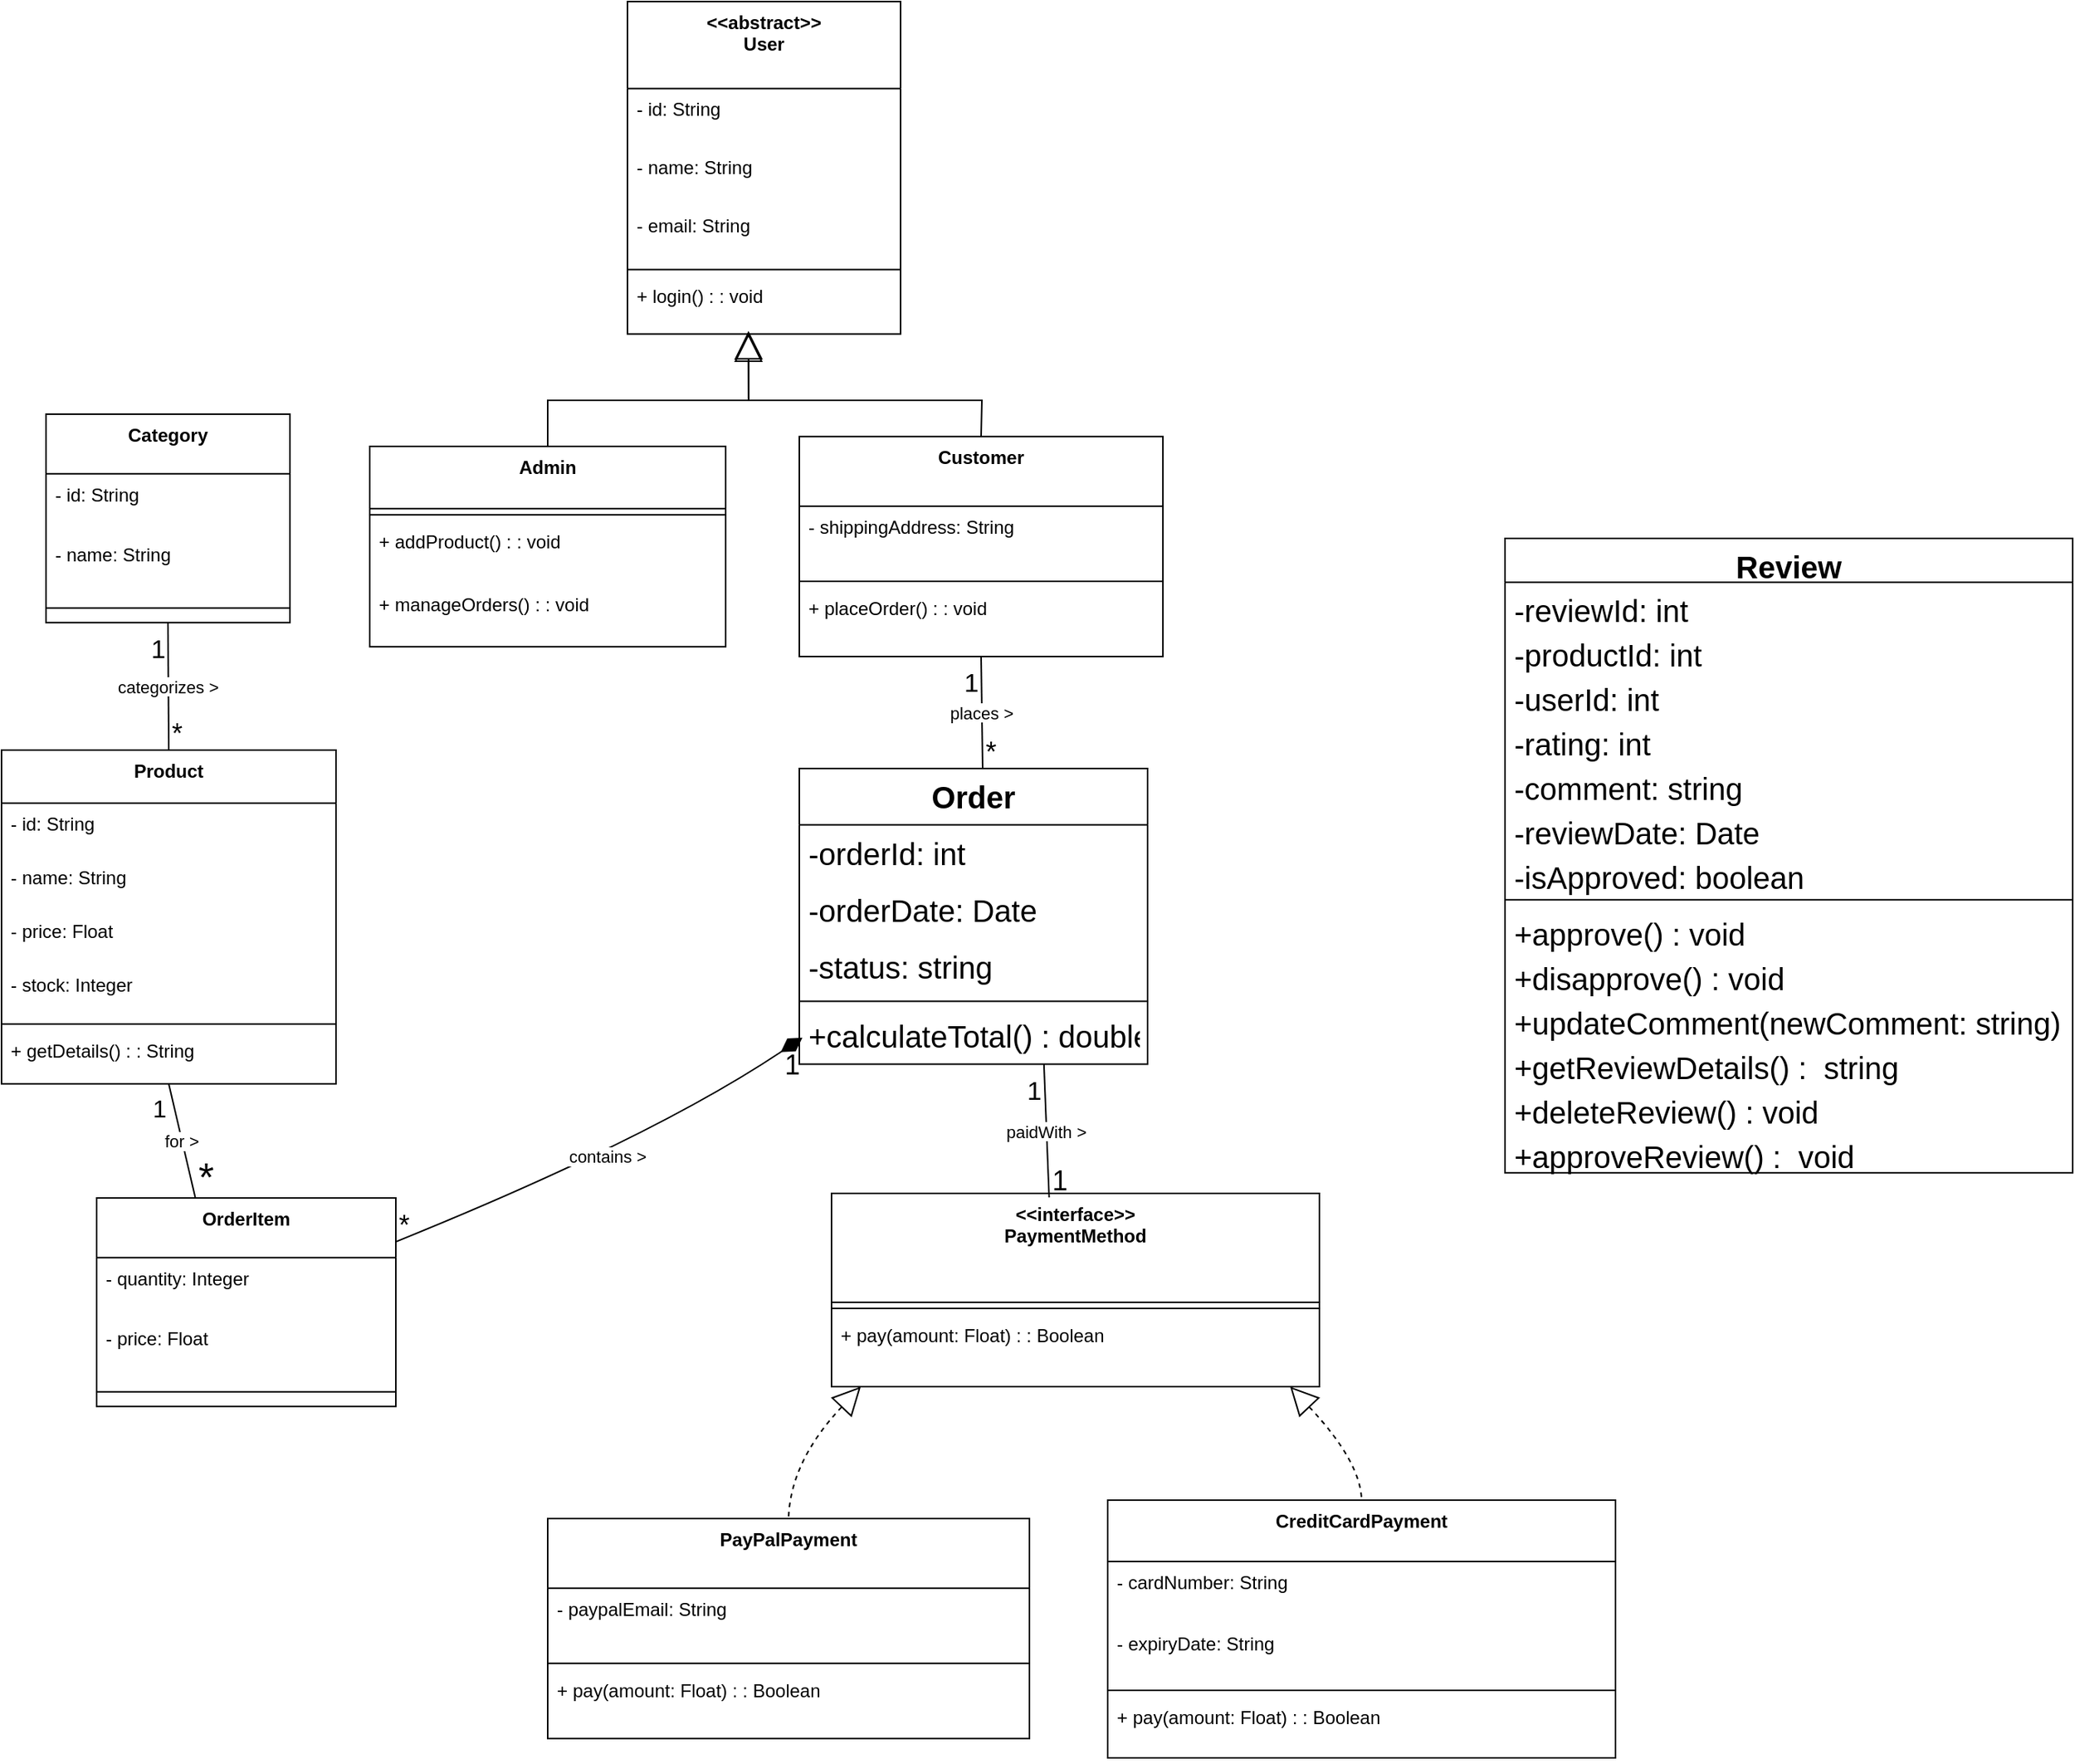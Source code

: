 <mxfile version="27.0.2" pages="2">
  <diagram name="Page-1" id="IHvo7kZub00eSyfO-Gqo">
    <mxGraphModel grid="1" page="1" gridSize="10" guides="1" tooltips="1" connect="1" arrows="1" fold="1" pageScale="1" pageWidth="827" pageHeight="1169" math="0" shadow="0">
      <root>
        <mxCell id="0" />
        <mxCell id="1" parent="0" />
        <mxCell id="DJSqWrPiY0EJvNpJrQ70-1" value="&lt;&lt;abstract&gt;&gt;&#xa;User" style="swimlane;fontStyle=1;align=center;verticalAlign=top;childLayout=stackLayout;horizontal=1;startSize=56.727;horizontalStack=0;resizeParent=1;resizeParentMax=0;resizeLast=0;collapsible=0;marginBottom=0;" vertex="1" parent="1">
          <mxGeometry x="428" y="20" width="178" height="216.727" as="geometry" />
        </mxCell>
        <mxCell id="DJSqWrPiY0EJvNpJrQ70-2" value="- id: String" style="text;strokeColor=none;fillColor=none;align=left;verticalAlign=top;spacingLeft=4;spacingRight=4;overflow=hidden;rotatable=0;points=[[0,0.5],[1,0.5]];portConstraint=eastwest;" vertex="1" parent="DJSqWrPiY0EJvNpJrQ70-1">
          <mxGeometry y="56.727" width="178" height="38" as="geometry" />
        </mxCell>
        <mxCell id="DJSqWrPiY0EJvNpJrQ70-3" value="- name: String" style="text;strokeColor=none;fillColor=none;align=left;verticalAlign=top;spacingLeft=4;spacingRight=4;overflow=hidden;rotatable=0;points=[[0,0.5],[1,0.5]];portConstraint=eastwest;" vertex="1" parent="DJSqWrPiY0EJvNpJrQ70-1">
          <mxGeometry y="94.727" width="178" height="38" as="geometry" />
        </mxCell>
        <mxCell id="DJSqWrPiY0EJvNpJrQ70-4" value="- email: String" style="text;strokeColor=none;fillColor=none;align=left;verticalAlign=top;spacingLeft=4;spacingRight=4;overflow=hidden;rotatable=0;points=[[0,0.5],[1,0.5]];portConstraint=eastwest;" vertex="1" parent="DJSqWrPiY0EJvNpJrQ70-1">
          <mxGeometry y="132.727" width="178" height="38" as="geometry" />
        </mxCell>
        <mxCell id="DJSqWrPiY0EJvNpJrQ70-5" style="line;strokeWidth=1;fillColor=none;align=left;verticalAlign=middle;spacingTop=-1;spacingLeft=3;spacingRight=3;rotatable=0;labelPosition=right;points=[];portConstraint=eastwest;strokeColor=inherit;" vertex="1" parent="DJSqWrPiY0EJvNpJrQ70-1">
          <mxGeometry y="170.727" width="178" height="8" as="geometry" />
        </mxCell>
        <mxCell id="DJSqWrPiY0EJvNpJrQ70-6" value="+ login() : : void" style="text;strokeColor=none;fillColor=none;align=left;verticalAlign=top;spacingLeft=4;spacingRight=4;overflow=hidden;rotatable=0;points=[[0,0.5],[1,0.5]];portConstraint=eastwest;" vertex="1" parent="DJSqWrPiY0EJvNpJrQ70-1">
          <mxGeometry y="178.727" width="178" height="38" as="geometry" />
        </mxCell>
        <mxCell id="DJSqWrPiY0EJvNpJrQ70-7" value="Customer" style="swimlane;fontStyle=1;align=center;verticalAlign=top;childLayout=stackLayout;horizontal=1;startSize=45.333;horizontalStack=0;resizeParent=1;resizeParentMax=0;resizeLast=0;collapsible=0;marginBottom=0;" vertex="1" parent="1">
          <mxGeometry x="540" y="303.62" width="237" height="143.333" as="geometry" />
        </mxCell>
        <mxCell id="DJSqWrPiY0EJvNpJrQ70-8" value="- shippingAddress: String" style="text;strokeColor=none;fillColor=none;align=left;verticalAlign=top;spacingLeft=4;spacingRight=4;overflow=hidden;rotatable=0;points=[[0,0.5],[1,0.5]];portConstraint=eastwest;" vertex="1" parent="DJSqWrPiY0EJvNpJrQ70-7">
          <mxGeometry y="45.333" width="237" height="45" as="geometry" />
        </mxCell>
        <mxCell id="DJSqWrPiY0EJvNpJrQ70-9" style="line;strokeWidth=1;fillColor=none;align=left;verticalAlign=middle;spacingTop=-1;spacingLeft=3;spacingRight=3;rotatable=0;labelPosition=right;points=[];portConstraint=eastwest;strokeColor=inherit;" vertex="1" parent="DJSqWrPiY0EJvNpJrQ70-7">
          <mxGeometry y="90.333" width="237" height="8" as="geometry" />
        </mxCell>
        <mxCell id="DJSqWrPiY0EJvNpJrQ70-10" value="+ placeOrder() : : void" style="text;strokeColor=none;fillColor=none;align=left;verticalAlign=top;spacingLeft=4;spacingRight=4;overflow=hidden;rotatable=0;points=[[0,0.5],[1,0.5]];portConstraint=eastwest;" vertex="1" parent="DJSqWrPiY0EJvNpJrQ70-7">
          <mxGeometry y="98.333" width="237" height="45" as="geometry" />
        </mxCell>
        <mxCell id="DJSqWrPiY0EJvNpJrQ70-11" value="Admin" style="swimlane;fontStyle=1;align=center;verticalAlign=top;childLayout=stackLayout;horizontal=1;startSize=40.571;horizontalStack=0;resizeParent=1;resizeParentMax=0;resizeLast=0;collapsible=0;marginBottom=0;" vertex="1" parent="1">
          <mxGeometry x="260" y="310" width="232" height="130.571" as="geometry" />
        </mxCell>
        <mxCell id="DJSqWrPiY0EJvNpJrQ70-12" style="line;strokeWidth=1;fillColor=none;align=left;verticalAlign=middle;spacingTop=-1;spacingLeft=3;spacingRight=3;rotatable=0;labelPosition=right;points=[];portConstraint=eastwest;strokeColor=inherit;" vertex="1" parent="DJSqWrPiY0EJvNpJrQ70-11">
          <mxGeometry y="40.571" width="232" height="8" as="geometry" />
        </mxCell>
        <mxCell id="DJSqWrPiY0EJvNpJrQ70-13" value="+ addProduct() : : void" style="text;strokeColor=none;fillColor=none;align=left;verticalAlign=top;spacingLeft=4;spacingRight=4;overflow=hidden;rotatable=0;points=[[0,0.5],[1,0.5]];portConstraint=eastwest;" vertex="1" parent="DJSqWrPiY0EJvNpJrQ70-11">
          <mxGeometry y="48.571" width="232" height="41" as="geometry" />
        </mxCell>
        <mxCell id="DJSqWrPiY0EJvNpJrQ70-14" value="+ manageOrders() : : void" style="text;strokeColor=none;fillColor=none;align=left;verticalAlign=top;spacingLeft=4;spacingRight=4;overflow=hidden;rotatable=0;points=[[0,0.5],[1,0.5]];portConstraint=eastwest;" vertex="1" parent="DJSqWrPiY0EJvNpJrQ70-11">
          <mxGeometry y="89.571" width="232" height="41" as="geometry" />
        </mxCell>
        <mxCell id="DJSqWrPiY0EJvNpJrQ70-15" value="Product" style="swimlane;fontStyle=1;align=center;verticalAlign=top;childLayout=stackLayout;horizontal=1;startSize=34.667;horizontalStack=0;resizeParent=1;resizeParentMax=0;resizeLast=0;collapsible=0;marginBottom=0;" vertex="1" parent="1">
          <mxGeometry x="20" y="508" width="218" height="217.667" as="geometry" />
        </mxCell>
        <mxCell id="DJSqWrPiY0EJvNpJrQ70-16" value="- id: String" style="text;strokeColor=none;fillColor=none;align=left;verticalAlign=top;spacingLeft=4;spacingRight=4;overflow=hidden;rotatable=0;points=[[0,0.5],[1,0.5]];portConstraint=eastwest;" vertex="1" parent="DJSqWrPiY0EJvNpJrQ70-15">
          <mxGeometry y="34.667" width="218" height="35" as="geometry" />
        </mxCell>
        <mxCell id="DJSqWrPiY0EJvNpJrQ70-17" value="- name: String" style="text;strokeColor=none;fillColor=none;align=left;verticalAlign=top;spacingLeft=4;spacingRight=4;overflow=hidden;rotatable=0;points=[[0,0.5],[1,0.5]];portConstraint=eastwest;" vertex="1" parent="DJSqWrPiY0EJvNpJrQ70-15">
          <mxGeometry y="69.667" width="218" height="35" as="geometry" />
        </mxCell>
        <mxCell id="DJSqWrPiY0EJvNpJrQ70-18" value="- price: Float" style="text;strokeColor=none;fillColor=none;align=left;verticalAlign=top;spacingLeft=4;spacingRight=4;overflow=hidden;rotatable=0;points=[[0,0.5],[1,0.5]];portConstraint=eastwest;" vertex="1" parent="DJSqWrPiY0EJvNpJrQ70-15">
          <mxGeometry y="104.667" width="218" height="35" as="geometry" />
        </mxCell>
        <mxCell id="DJSqWrPiY0EJvNpJrQ70-19" value="- stock: Integer" style="text;strokeColor=none;fillColor=none;align=left;verticalAlign=top;spacingLeft=4;spacingRight=4;overflow=hidden;rotatable=0;points=[[0,0.5],[1,0.5]];portConstraint=eastwest;" vertex="1" parent="DJSqWrPiY0EJvNpJrQ70-15">
          <mxGeometry y="139.667" width="218" height="35" as="geometry" />
        </mxCell>
        <mxCell id="DJSqWrPiY0EJvNpJrQ70-20" style="line;strokeWidth=1;fillColor=none;align=left;verticalAlign=middle;spacingTop=-1;spacingLeft=3;spacingRight=3;rotatable=0;labelPosition=right;points=[];portConstraint=eastwest;strokeColor=inherit;" vertex="1" parent="DJSqWrPiY0EJvNpJrQ70-15">
          <mxGeometry y="174.667" width="218" height="8" as="geometry" />
        </mxCell>
        <mxCell id="DJSqWrPiY0EJvNpJrQ70-21" value="+ getDetails() : : String" style="text;strokeColor=none;fillColor=none;align=left;verticalAlign=top;spacingLeft=4;spacingRight=4;overflow=hidden;rotatable=0;points=[[0,0.5],[1,0.5]];portConstraint=eastwest;" vertex="1" parent="DJSqWrPiY0EJvNpJrQ70-15">
          <mxGeometry y="182.667" width="218" height="35" as="geometry" />
        </mxCell>
        <mxCell id="DJSqWrPiY0EJvNpJrQ70-22" value="Category" style="swimlane;fontStyle=1;align=center;verticalAlign=top;childLayout=stackLayout;horizontal=1;startSize=38.857;horizontalStack=0;resizeParent=1;resizeParentMax=0;resizeLast=0;collapsible=0;marginBottom=0;" vertex="1" parent="1">
          <mxGeometry x="49" y="289" width="159" height="135.857" as="geometry" />
        </mxCell>
        <mxCell id="DJSqWrPiY0EJvNpJrQ70-23" value="- id: String" style="text;strokeColor=none;fillColor=none;align=left;verticalAlign=top;spacingLeft=4;spacingRight=4;overflow=hidden;rotatable=0;points=[[0,0.5],[1,0.5]];portConstraint=eastwest;" vertex="1" parent="DJSqWrPiY0EJvNpJrQ70-22">
          <mxGeometry y="38.857" width="159" height="39" as="geometry" />
        </mxCell>
        <mxCell id="DJSqWrPiY0EJvNpJrQ70-24" value="- name: String" style="text;strokeColor=none;fillColor=none;align=left;verticalAlign=top;spacingLeft=4;spacingRight=4;overflow=hidden;rotatable=0;points=[[0,0.5],[1,0.5]];portConstraint=eastwest;" vertex="1" parent="DJSqWrPiY0EJvNpJrQ70-22">
          <mxGeometry y="77.857" width="159" height="39" as="geometry" />
        </mxCell>
        <mxCell id="DJSqWrPiY0EJvNpJrQ70-25" style="line;strokeWidth=1;fillColor=none;align=left;verticalAlign=middle;spacingTop=-1;spacingLeft=3;spacingRight=3;rotatable=0;labelPosition=right;points=[];portConstraint=eastwest;strokeColor=inherit;" vertex="1" parent="DJSqWrPiY0EJvNpJrQ70-22">
          <mxGeometry y="116.857" width="159" height="19" as="geometry" />
        </mxCell>
        <mxCell id="DJSqWrPiY0EJvNpJrQ70-32" value="OrderItem" style="swimlane;fontStyle=1;align=center;verticalAlign=top;childLayout=stackLayout;horizontal=1;startSize=38.857;horizontalStack=0;resizeParent=1;resizeParentMax=0;resizeLast=0;collapsible=0;marginBottom=0;" vertex="1" parent="1">
          <mxGeometry x="82" y="800" width="195" height="135.857" as="geometry" />
        </mxCell>
        <mxCell id="DJSqWrPiY0EJvNpJrQ70-33" value="- quantity: Integer" style="text;strokeColor=none;fillColor=none;align=left;verticalAlign=top;spacingLeft=4;spacingRight=4;overflow=hidden;rotatable=0;points=[[0,0.5],[1,0.5]];portConstraint=eastwest;" vertex="1" parent="DJSqWrPiY0EJvNpJrQ70-32">
          <mxGeometry y="38.857" width="195" height="39" as="geometry" />
        </mxCell>
        <mxCell id="DJSqWrPiY0EJvNpJrQ70-34" value="- price: Float" style="text;strokeColor=none;fillColor=none;align=left;verticalAlign=top;spacingLeft=4;spacingRight=4;overflow=hidden;rotatable=0;points=[[0,0.5],[1,0.5]];portConstraint=eastwest;" vertex="1" parent="DJSqWrPiY0EJvNpJrQ70-32">
          <mxGeometry y="77.857" width="195" height="39" as="geometry" />
        </mxCell>
        <mxCell id="DJSqWrPiY0EJvNpJrQ70-35" style="line;strokeWidth=1;fillColor=none;align=left;verticalAlign=middle;spacingTop=-1;spacingLeft=3;spacingRight=3;rotatable=0;labelPosition=right;points=[];portConstraint=eastwest;strokeColor=inherit;" vertex="1" parent="DJSqWrPiY0EJvNpJrQ70-32">
          <mxGeometry y="116.857" width="195" height="19" as="geometry" />
        </mxCell>
        <mxCell id="DJSqWrPiY0EJvNpJrQ70-36" value="&lt;&lt;interface&gt;&gt;&#xa;PaymentMethod" style="swimlane;fontStyle=1;align=center;verticalAlign=top;childLayout=stackLayout;horizontal=1;startSize=71;horizontalStack=0;resizeParent=1;resizeParentMax=0;resizeLast=0;collapsible=0;marginBottom=0;" vertex="1" parent="1">
          <mxGeometry x="561" y="797" width="318" height="126" as="geometry" />
        </mxCell>
        <mxCell id="DJSqWrPiY0EJvNpJrQ70-37" style="line;strokeWidth=1;fillColor=none;align=left;verticalAlign=middle;spacingTop=-1;spacingLeft=3;spacingRight=3;rotatable=0;labelPosition=right;points=[];portConstraint=eastwest;strokeColor=inherit;" vertex="1" parent="DJSqWrPiY0EJvNpJrQ70-36">
          <mxGeometry y="71" width="318" height="8" as="geometry" />
        </mxCell>
        <mxCell id="DJSqWrPiY0EJvNpJrQ70-38" value="+ pay(amount: Float) : : Boolean" style="text;strokeColor=none;fillColor=none;align=left;verticalAlign=top;spacingLeft=4;spacingRight=4;overflow=hidden;rotatable=0;points=[[0,0.5],[1,0.5]];portConstraint=eastwest;" vertex="1" parent="DJSqWrPiY0EJvNpJrQ70-36">
          <mxGeometry y="79" width="318" height="47" as="geometry" />
        </mxCell>
        <mxCell id="DJSqWrPiY0EJvNpJrQ70-39" value="PayPalPayment" style="swimlane;fontStyle=1;align=center;verticalAlign=top;childLayout=stackLayout;horizontal=1;startSize=45.333;horizontalStack=0;resizeParent=1;resizeParentMax=0;resizeLast=0;collapsible=0;marginBottom=0;" vertex="1" parent="1">
          <mxGeometry x="376" y="1009" width="314" height="143.333" as="geometry" />
        </mxCell>
        <mxCell id="DJSqWrPiY0EJvNpJrQ70-40" value="- paypalEmail: String" style="text;strokeColor=none;fillColor=none;align=left;verticalAlign=top;spacingLeft=4;spacingRight=4;overflow=hidden;rotatable=0;points=[[0,0.5],[1,0.5]];portConstraint=eastwest;" vertex="1" parent="DJSqWrPiY0EJvNpJrQ70-39">
          <mxGeometry y="45.333" width="314" height="45" as="geometry" />
        </mxCell>
        <mxCell id="DJSqWrPiY0EJvNpJrQ70-41" style="line;strokeWidth=1;fillColor=none;align=left;verticalAlign=middle;spacingTop=-1;spacingLeft=3;spacingRight=3;rotatable=0;labelPosition=right;points=[];portConstraint=eastwest;strokeColor=inherit;" vertex="1" parent="DJSqWrPiY0EJvNpJrQ70-39">
          <mxGeometry y="90.333" width="314" height="8" as="geometry" />
        </mxCell>
        <mxCell id="DJSqWrPiY0EJvNpJrQ70-42" value="+ pay(amount: Float) : : Boolean" style="text;strokeColor=none;fillColor=none;align=left;verticalAlign=top;spacingLeft=4;spacingRight=4;overflow=hidden;rotatable=0;points=[[0,0.5],[1,0.5]];portConstraint=eastwest;" vertex="1" parent="DJSqWrPiY0EJvNpJrQ70-39">
          <mxGeometry y="98.333" width="314" height="45" as="geometry" />
        </mxCell>
        <mxCell id="DJSqWrPiY0EJvNpJrQ70-43" value="CreditCardPayment" style="swimlane;fontStyle=1;align=center;verticalAlign=top;childLayout=stackLayout;horizontal=1;startSize=40;horizontalStack=0;resizeParent=1;resizeParentMax=0;resizeLast=0;collapsible=0;marginBottom=0;" vertex="1" parent="1">
          <mxGeometry x="741" y="997" width="331" height="168" as="geometry" />
        </mxCell>
        <mxCell id="DJSqWrPiY0EJvNpJrQ70-44" value="- cardNumber: String" style="text;strokeColor=none;fillColor=none;align=left;verticalAlign=top;spacingLeft=4;spacingRight=4;overflow=hidden;rotatable=0;points=[[0,0.5],[1,0.5]];portConstraint=eastwest;" vertex="1" parent="DJSqWrPiY0EJvNpJrQ70-43">
          <mxGeometry y="40" width="331" height="40" as="geometry" />
        </mxCell>
        <mxCell id="DJSqWrPiY0EJvNpJrQ70-45" value="- expiryDate: String" style="text;strokeColor=none;fillColor=none;align=left;verticalAlign=top;spacingLeft=4;spacingRight=4;overflow=hidden;rotatable=0;points=[[0,0.5],[1,0.5]];portConstraint=eastwest;" vertex="1" parent="DJSqWrPiY0EJvNpJrQ70-43">
          <mxGeometry y="80" width="331" height="40" as="geometry" />
        </mxCell>
        <mxCell id="DJSqWrPiY0EJvNpJrQ70-46" style="line;strokeWidth=1;fillColor=none;align=left;verticalAlign=middle;spacingTop=-1;spacingLeft=3;spacingRight=3;rotatable=0;labelPosition=right;points=[];portConstraint=eastwest;strokeColor=inherit;" vertex="1" parent="DJSqWrPiY0EJvNpJrQ70-43">
          <mxGeometry y="120" width="331" height="8" as="geometry" />
        </mxCell>
        <mxCell id="DJSqWrPiY0EJvNpJrQ70-47" value="+ pay(amount: Float) : : Boolean" style="text;strokeColor=none;fillColor=none;align=left;verticalAlign=top;spacingLeft=4;spacingRight=4;overflow=hidden;rotatable=0;points=[[0,0.5],[1,0.5]];portConstraint=eastwest;" vertex="1" parent="DJSqWrPiY0EJvNpJrQ70-43">
          <mxGeometry y="128" width="331" height="40" as="geometry" />
        </mxCell>
        <mxCell id="DJSqWrPiY0EJvNpJrQ70-48" value="" style="startArrow=block;startSize=16;startFill=0;endArrow=none;entryX=0.5;entryY=0;rounded=0;exitX=0.443;exitY=0.949;exitDx=0;exitDy=0;exitPerimeter=0;" edge="1" parent="1" source="DJSqWrPiY0EJvNpJrQ70-6" target="DJSqWrPiY0EJvNpJrQ70-7">
          <mxGeometry relative="1" as="geometry">
            <Array as="points">
              <mxPoint x="507" y="280" />
              <mxPoint x="600" y="280" />
              <mxPoint x="659" y="280" />
            </Array>
            <mxPoint x="510" y="240" as="sourcePoint" />
          </mxGeometry>
        </mxCell>
        <mxCell id="DJSqWrPiY0EJvNpJrQ70-49" value="" style="startArrow=block;startSize=16;startFill=0;endArrow=none;exitX=0.443;exitY=0.991;entryX=0.5;entryY=0;rounded=0;exitDx=0;exitDy=0;exitPerimeter=0;edgeStyle=orthogonalEdgeStyle;" edge="1" parent="1" source="DJSqWrPiY0EJvNpJrQ70-6" target="DJSqWrPiY0EJvNpJrQ70-11">
          <mxGeometry relative="1" as="geometry">
            <Array as="points">
              <mxPoint x="507" y="280" />
              <mxPoint x="376" y="280" />
            </Array>
          </mxGeometry>
        </mxCell>
        <mxCell id="DJSqWrPiY0EJvNpJrQ70-50" value="categorizes &gt;" style="curved=1;startArrow=none;endArrow=none;exitX=0.5;exitY=1;entryX=0.5;entryY=0;rounded=0;" edge="1" parent="1" source="DJSqWrPiY0EJvNpJrQ70-22" target="DJSqWrPiY0EJvNpJrQ70-15">
          <mxGeometry relative="1" as="geometry">
            <Array as="points" />
          </mxGeometry>
        </mxCell>
        <mxCell id="DJSqWrPiY0EJvNpJrQ70-51" value="1" style="edgeLabel;resizable=0;labelBackgroundColor=none;fontSize=17;align=right;verticalAlign=top;" vertex="1" parent="DJSqWrPiY0EJvNpJrQ70-50">
          <mxGeometry x="-1" relative="1" as="geometry" />
        </mxCell>
        <mxCell id="DJSqWrPiY0EJvNpJrQ70-52" value="*" style="edgeLabel;resizable=0;labelBackgroundColor=none;fontSize=18;align=left;verticalAlign=bottom;" vertex="1" parent="DJSqWrPiY0EJvNpJrQ70-50">
          <mxGeometry x="1" relative="1" as="geometry" />
        </mxCell>
        <mxCell id="DJSqWrPiY0EJvNpJrQ70-53" value="contains &gt;" style="curved=1;startArrow=diamondThin;startSize=14;startFill=1;endArrow=none;exitX=0;exitY=0.91;entryX=1;entryY=0.21;rounded=0;" edge="1" parent="1" target="DJSqWrPiY0EJvNpJrQ70-32">
          <mxGeometry relative="1" as="geometry">
            <Array as="points">
              <mxPoint x="444" y="761" />
            </Array>
            <mxPoint x="542" y="695.448" as="sourcePoint" />
          </mxGeometry>
        </mxCell>
        <mxCell id="DJSqWrPiY0EJvNpJrQ70-54" value="1" style="edgeLabel;resizable=0;labelBackgroundColor=none;fontSize=18;align=right;verticalAlign=top;" vertex="1" parent="DJSqWrPiY0EJvNpJrQ70-53">
          <mxGeometry x="-1" relative="1" as="geometry" />
        </mxCell>
        <mxCell id="DJSqWrPiY0EJvNpJrQ70-55" value="*" style="edgeLabel;resizable=0;labelBackgroundColor=none;fontSize=18;align=left;verticalAlign=bottom;" vertex="1" parent="DJSqWrPiY0EJvNpJrQ70-53">
          <mxGeometry x="1" relative="1" as="geometry" />
        </mxCell>
        <mxCell id="DJSqWrPiY0EJvNpJrQ70-56" value="for &gt;" style="startArrow=none;endArrow=none;exitX=0.5;exitY=1;entryX=0.33;entryY=0;rounded=0;" edge="1" parent="1" source="DJSqWrPiY0EJvNpJrQ70-15" target="DJSqWrPiY0EJvNpJrQ70-32">
          <mxGeometry relative="1" as="geometry" />
        </mxCell>
        <mxCell id="DJSqWrPiY0EJvNpJrQ70-57" value="1" style="edgeLabel;resizable=0;labelBackgroundColor=none;fontSize=16;align=right;verticalAlign=top;" vertex="1" parent="DJSqWrPiY0EJvNpJrQ70-56">
          <mxGeometry x="-1" relative="1" as="geometry" />
        </mxCell>
        <mxCell id="DJSqWrPiY0EJvNpJrQ70-58" value="*" style="edgeLabel;resizable=0;labelBackgroundColor=none;fontSize=26;align=left;verticalAlign=bottom;" vertex="1" parent="DJSqWrPiY0EJvNpJrQ70-56">
          <mxGeometry x="1" relative="1" as="geometry" />
        </mxCell>
        <mxCell id="DJSqWrPiY0EJvNpJrQ70-59" value="places &gt;" style="curved=1;startArrow=none;endArrow=none;exitX=0.5;exitY=1;entryX=0.5;entryY=0;rounded=0;" edge="1" parent="1" source="DJSqWrPiY0EJvNpJrQ70-7">
          <mxGeometry relative="1" as="geometry">
            <Array as="points" />
            <mxPoint x="659.5" y="520" as="targetPoint" />
          </mxGeometry>
        </mxCell>
        <mxCell id="DJSqWrPiY0EJvNpJrQ70-60" value="1" style="edgeLabel;resizable=0;labelBackgroundColor=none;fontSize=17;align=right;verticalAlign=top;" vertex="1" parent="DJSqWrPiY0EJvNpJrQ70-59">
          <mxGeometry x="-1" relative="1" as="geometry" />
        </mxCell>
        <mxCell id="DJSqWrPiY0EJvNpJrQ70-61" value="*" style="edgeLabel;resizable=0;labelBackgroundColor=none;fontSize=18;align=left;verticalAlign=bottom;" vertex="1" parent="DJSqWrPiY0EJvNpJrQ70-59">
          <mxGeometry x="1" relative="1" as="geometry" />
        </mxCell>
        <mxCell id="DJSqWrPiY0EJvNpJrQ70-62" value="" style="curved=1;dashed=1;startArrow=block;startSize=16;startFill=0;endArrow=none;exitX=0.06;exitY=1;entryX=0.5;entryY=0;rounded=0;" edge="1" parent="1" source="DJSqWrPiY0EJvNpJrQ70-36" target="DJSqWrPiY0EJvNpJrQ70-39">
          <mxGeometry relative="1" as="geometry">
            <Array as="points">
              <mxPoint x="534" y="972" />
            </Array>
          </mxGeometry>
        </mxCell>
        <mxCell id="DJSqWrPiY0EJvNpJrQ70-63" value="" style="curved=1;dashed=1;startArrow=block;startSize=16;startFill=0;endArrow=none;exitX=0.94;exitY=1;entryX=0.5;entryY=0;rounded=0;" edge="1" parent="1" source="DJSqWrPiY0EJvNpJrQ70-36" target="DJSqWrPiY0EJvNpJrQ70-43">
          <mxGeometry relative="1" as="geometry">
            <Array as="points">
              <mxPoint x="906" y="972" />
            </Array>
          </mxGeometry>
        </mxCell>
        <mxCell id="DJSqWrPiY0EJvNpJrQ70-64" value="paidWith &gt;" style="startArrow=none;endArrow=none;exitX=0.67;exitY=1;rounded=0;entryX=0.446;entryY=0.021;entryDx=0;entryDy=0;entryPerimeter=0;" edge="1" parent="1" target="DJSqWrPiY0EJvNpJrQ70-36">
          <mxGeometry relative="1" as="geometry">
            <mxPoint x="699.45" y="712.8" as="sourcePoint" />
          </mxGeometry>
        </mxCell>
        <mxCell id="DJSqWrPiY0EJvNpJrQ70-65" value="1" style="edgeLabel;resizable=0;labelBackgroundColor=none;fontSize=17;align=right;verticalAlign=top;" vertex="1" parent="DJSqWrPiY0EJvNpJrQ70-64">
          <mxGeometry x="-1" relative="1" as="geometry" />
        </mxCell>
        <mxCell id="DJSqWrPiY0EJvNpJrQ70-66" value="1" style="edgeLabel;resizable=0;labelBackgroundColor=none;fontSize=18;align=left;verticalAlign=bottom;" vertex="1" parent="DJSqWrPiY0EJvNpJrQ70-64">
          <mxGeometry x="1" relative="1" as="geometry" />
        </mxCell>
        <mxCell id="uytX4sPP3OjTPOBnvUWk-1" value="Review" style="swimlane;fontStyle=1;align=center;verticalAlign=top;childLayout=stackLayout;horizontal=1;startSize=28.571;horizontalStack=0;resizeParent=1;resizeParentMax=0;resizeLast=0;collapsible=0;marginBottom=0;fontSize=20;" vertex="1" parent="1">
          <mxGeometry x="1000" y="370" width="370" height="413.571" as="geometry" />
        </mxCell>
        <mxCell id="uytX4sPP3OjTPOBnvUWk-2" value="-reviewId: int" style="text;strokeColor=none;fillColor=none;align=left;verticalAlign=top;spacingLeft=4;spacingRight=4;overflow=hidden;rotatable=0;points=[[0,0.5],[1,0.5]];portConstraint=eastwest;fontSize=20;" vertex="1" parent="uytX4sPP3OjTPOBnvUWk-1">
          <mxGeometry y="28.571" width="370" height="29" as="geometry" />
        </mxCell>
        <mxCell id="uytX4sPP3OjTPOBnvUWk-3" value="-productId: int" style="text;strokeColor=none;fillColor=none;align=left;verticalAlign=top;spacingLeft=4;spacingRight=4;overflow=hidden;rotatable=0;points=[[0,0.5],[1,0.5]];portConstraint=eastwest;fontSize=20;" vertex="1" parent="uytX4sPP3OjTPOBnvUWk-1">
          <mxGeometry y="57.571" width="370" height="29" as="geometry" />
        </mxCell>
        <mxCell id="uytX4sPP3OjTPOBnvUWk-4" value="-userId: int" style="text;strokeColor=none;fillColor=none;align=left;verticalAlign=top;spacingLeft=4;spacingRight=4;overflow=hidden;rotatable=0;points=[[0,0.5],[1,0.5]];portConstraint=eastwest;fontSize=20;" vertex="1" parent="uytX4sPP3OjTPOBnvUWk-1">
          <mxGeometry y="86.571" width="370" height="29" as="geometry" />
        </mxCell>
        <mxCell id="uytX4sPP3OjTPOBnvUWk-5" value="-rating: int" style="text;strokeColor=none;fillColor=none;align=left;verticalAlign=top;spacingLeft=4;spacingRight=4;overflow=hidden;rotatable=0;points=[[0,0.5],[1,0.5]];portConstraint=eastwest;fontSize=20;" vertex="1" parent="uytX4sPP3OjTPOBnvUWk-1">
          <mxGeometry y="115.571" width="370" height="29" as="geometry" />
        </mxCell>
        <mxCell id="uytX4sPP3OjTPOBnvUWk-6" value="-comment: string" style="text;strokeColor=none;fillColor=none;align=left;verticalAlign=top;spacingLeft=4;spacingRight=4;overflow=hidden;rotatable=0;points=[[0,0.5],[1,0.5]];portConstraint=eastwest;fontSize=20;" vertex="1" parent="uytX4sPP3OjTPOBnvUWk-1">
          <mxGeometry y="144.571" width="370" height="29" as="geometry" />
        </mxCell>
        <mxCell id="uytX4sPP3OjTPOBnvUWk-7" value="-reviewDate: Date" style="text;strokeColor=none;fillColor=none;align=left;verticalAlign=top;spacingLeft=4;spacingRight=4;overflow=hidden;rotatable=0;points=[[0,0.5],[1,0.5]];portConstraint=eastwest;fontSize=20;" vertex="1" parent="uytX4sPP3OjTPOBnvUWk-1">
          <mxGeometry y="173.571" width="370" height="29" as="geometry" />
        </mxCell>
        <mxCell id="uytX4sPP3OjTPOBnvUWk-8" value="-isApproved: boolean" style="text;strokeColor=none;fillColor=none;align=left;verticalAlign=top;spacingLeft=4;spacingRight=4;overflow=hidden;rotatable=0;points=[[0,0.5],[1,0.5]];portConstraint=eastwest;fontSize=20;" vertex="1" parent="uytX4sPP3OjTPOBnvUWk-1">
          <mxGeometry y="202.571" width="370" height="29" as="geometry" />
        </mxCell>
        <mxCell id="uytX4sPP3OjTPOBnvUWk-9" style="line;strokeWidth=1;fillColor=none;align=left;verticalAlign=middle;spacingTop=-1;spacingLeft=3;spacingRight=3;rotatable=0;labelPosition=right;points=[];portConstraint=eastwest;strokeColor=inherit;fontSize=20;" vertex="1" parent="uytX4sPP3OjTPOBnvUWk-1">
          <mxGeometry y="231.571" width="370" height="8" as="geometry" />
        </mxCell>
        <mxCell id="uytX4sPP3OjTPOBnvUWk-10" value="+approve() : void" style="text;strokeColor=none;fillColor=none;align=left;verticalAlign=top;spacingLeft=4;spacingRight=4;overflow=hidden;rotatable=0;points=[[0,0.5],[1,0.5]];portConstraint=eastwest;fontSize=20;" vertex="1" parent="uytX4sPP3OjTPOBnvUWk-1">
          <mxGeometry y="239.571" width="370" height="29" as="geometry" />
        </mxCell>
        <mxCell id="uytX4sPP3OjTPOBnvUWk-11" value="+disapprove() : void" style="text;strokeColor=none;fillColor=none;align=left;verticalAlign=top;spacingLeft=4;spacingRight=4;overflow=hidden;rotatable=0;points=[[0,0.5],[1,0.5]];portConstraint=eastwest;fontSize=20;" vertex="1" parent="uytX4sPP3OjTPOBnvUWk-1">
          <mxGeometry y="268.571" width="370" height="29" as="geometry" />
        </mxCell>
        <mxCell id="uytX4sPP3OjTPOBnvUWk-12" value="+updateComment(newComment: string) :  void" style="text;strokeColor=none;fillColor=none;align=left;verticalAlign=top;spacingLeft=4;spacingRight=4;overflow=hidden;rotatable=0;points=[[0,0.5],[1,0.5]];portConstraint=eastwest;fontSize=20;" vertex="1" parent="uytX4sPP3OjTPOBnvUWk-1">
          <mxGeometry y="297.571" width="370" height="29" as="geometry" />
        </mxCell>
        <mxCell id="uytX4sPP3OjTPOBnvUWk-13" value="+getReviewDetails() :  string" style="text;strokeColor=none;fillColor=none;align=left;verticalAlign=top;spacingLeft=4;spacingRight=4;overflow=hidden;rotatable=0;points=[[0,0.5],[1,0.5]];portConstraint=eastwest;fontSize=20;" vertex="1" parent="uytX4sPP3OjTPOBnvUWk-1">
          <mxGeometry y="326.571" width="370" height="29" as="geometry" />
        </mxCell>
        <mxCell id="uytX4sPP3OjTPOBnvUWk-14" value="+deleteReview() : void" style="text;strokeColor=none;fillColor=none;align=left;verticalAlign=top;spacingLeft=4;spacingRight=4;overflow=hidden;rotatable=0;points=[[0,0.5],[1,0.5]];portConstraint=eastwest;fontSize=20;" vertex="1" parent="uytX4sPP3OjTPOBnvUWk-1">
          <mxGeometry y="355.571" width="370" height="29" as="geometry" />
        </mxCell>
        <mxCell id="uytX4sPP3OjTPOBnvUWk-15" value="+approveReview() :  void" style="text;strokeColor=none;fillColor=none;align=left;verticalAlign=top;spacingLeft=4;spacingRight=4;overflow=hidden;rotatable=0;points=[[0,0.5],[1,0.5]];portConstraint=eastwest;fontSize=20;" vertex="1" parent="uytX4sPP3OjTPOBnvUWk-1">
          <mxGeometry y="384.571" width="370" height="29" as="geometry" />
        </mxCell>
        <mxCell id="qWzlthvcDcueKFBRxpXv-1" value="Order" style="swimlane;fontStyle=1;align=center;verticalAlign=top;childLayout=stackLayout;horizontal=1;startSize=36.8;horizontalStack=0;resizeParent=1;resizeParentMax=0;resizeLast=0;collapsible=0;marginBottom=0;fontSize=20;" vertex="1" parent="1">
          <mxGeometry x="540" y="520" width="227" height="192.8" as="geometry" />
        </mxCell>
        <mxCell id="qWzlthvcDcueKFBRxpXv-2" value="-orderId: int" style="text;strokeColor=none;fillColor=none;align=left;verticalAlign=top;spacingLeft=4;spacingRight=4;overflow=hidden;rotatable=0;points=[[0,0.5],[1,0.5]];portConstraint=eastwest;fontSize=20;" vertex="1" parent="qWzlthvcDcueKFBRxpXv-1">
          <mxGeometry y="36.8" width="227" height="37" as="geometry" />
        </mxCell>
        <mxCell id="qWzlthvcDcueKFBRxpXv-3" value="-orderDate: Date" style="text;strokeColor=none;fillColor=none;align=left;verticalAlign=top;spacingLeft=4;spacingRight=4;overflow=hidden;rotatable=0;points=[[0,0.5],[1,0.5]];portConstraint=eastwest;fontSize=20;" vertex="1" parent="qWzlthvcDcueKFBRxpXv-1">
          <mxGeometry y="73.8" width="227" height="37" as="geometry" />
        </mxCell>
        <mxCell id="qWzlthvcDcueKFBRxpXv-4" value="-status: string" style="text;strokeColor=none;fillColor=none;align=left;verticalAlign=top;spacingLeft=4;spacingRight=4;overflow=hidden;rotatable=0;points=[[0,0.5],[1,0.5]];portConstraint=eastwest;fontSize=20;" vertex="1" parent="qWzlthvcDcueKFBRxpXv-1">
          <mxGeometry y="110.8" width="227" height="37" as="geometry" />
        </mxCell>
        <mxCell id="qWzlthvcDcueKFBRxpXv-5" style="line;strokeWidth=1;fillColor=none;align=left;verticalAlign=middle;spacingTop=-1;spacingLeft=3;spacingRight=3;rotatable=0;labelPosition=right;points=[];portConstraint=eastwest;strokeColor=inherit;fontSize=20;" vertex="1" parent="qWzlthvcDcueKFBRxpXv-1">
          <mxGeometry y="147.8" width="227" height="8" as="geometry" />
        </mxCell>
        <mxCell id="qWzlthvcDcueKFBRxpXv-6" value="+calculateTotal() : double" style="text;strokeColor=none;fillColor=none;align=left;verticalAlign=top;spacingLeft=4;spacingRight=4;overflow=hidden;rotatable=0;points=[[0,0.5],[1,0.5]];portConstraint=eastwest;fontSize=20;" vertex="1" parent="qWzlthvcDcueKFBRxpXv-1">
          <mxGeometry y="155.8" width="227" height="37" as="geometry" />
        </mxCell>
      </root>
    </mxGraphModel>
  </diagram>
  <diagram id="K63Hy-JG6EndJMm0LXhV" name="Page-3">
    <mxGraphModel grid="1" page="1" gridSize="10" guides="1" tooltips="1" connect="1" arrows="1" fold="1" pageScale="1" pageWidth="827" pageHeight="1169" math="0" shadow="0">
      <root>
        <mxCell id="0" />
        <mxCell id="1" parent="0" />
        <mxCell id="Suzx8Zcdtsd8IvIES5Vi-1" value="&lt;&lt;abstract&gt;&gt;&#xa;User" style="swimlane;fontStyle=1;align=center;verticalAlign=top;childLayout=stackLayout;horizontal=1;startSize=53.538;horizontalStack=0;resizeParent=1;resizeParentMax=0;resizeLast=0;collapsible=0;marginBottom=0;fontSize=20;" vertex="1" parent="1">
          <mxGeometry x="712" y="20" width="200" height="241.538" as="geometry" />
        </mxCell>
        <mxCell id="Suzx8Zcdtsd8IvIES5Vi-2" value="#userId: int" style="text;strokeColor=none;fillColor=none;align=left;verticalAlign=top;spacingLeft=4;spacingRight=4;overflow=hidden;rotatable=0;points=[[0,0.5],[1,0.5]];portConstraint=eastwest;fontSize=20;" vertex="1" parent="Suzx8Zcdtsd8IvIES5Vi-1">
          <mxGeometry y="53.538" width="200" height="36" as="geometry" />
        </mxCell>
        <mxCell id="Suzx8Zcdtsd8IvIES5Vi-3" value="#name: string" style="text;strokeColor=none;fillColor=none;align=left;verticalAlign=top;spacingLeft=4;spacingRight=4;overflow=hidden;rotatable=0;points=[[0,0.5],[1,0.5]];portConstraint=eastwest;fontSize=20;" vertex="1" parent="Suzx8Zcdtsd8IvIES5Vi-1">
          <mxGeometry y="89.538" width="200" height="36" as="geometry" />
        </mxCell>
        <mxCell id="Suzx8Zcdtsd8IvIES5Vi-4" value="#email: string" style="text;strokeColor=none;fillColor=none;align=left;verticalAlign=top;spacingLeft=4;spacingRight=4;overflow=hidden;rotatable=0;points=[[0,0.5],[1,0.5]];portConstraint=eastwest;fontSize=20;" vertex="1" parent="Suzx8Zcdtsd8IvIES5Vi-1">
          <mxGeometry y="125.538" width="200" height="36" as="geometry" />
        </mxCell>
        <mxCell id="Suzx8Zcdtsd8IvIES5Vi-5" value="#password: string" style="text;strokeColor=none;fillColor=none;align=left;verticalAlign=top;spacingLeft=4;spacingRight=4;overflow=hidden;rotatable=0;points=[[0,0.5],[1,0.5]];portConstraint=eastwest;fontSize=20;" vertex="1" parent="Suzx8Zcdtsd8IvIES5Vi-1">
          <mxGeometry y="161.538" width="200" height="36" as="geometry" />
        </mxCell>
        <mxCell id="Suzx8Zcdtsd8IvIES5Vi-6" style="line;strokeWidth=1;fillColor=none;align=left;verticalAlign=middle;spacingTop=-1;spacingLeft=3;spacingRight=3;rotatable=0;labelPosition=right;points=[];portConstraint=eastwest;strokeColor=inherit;fontSize=20;" vertex="1" parent="Suzx8Zcdtsd8IvIES5Vi-1">
          <mxGeometry y="197.538" width="200" height="8" as="geometry" />
        </mxCell>
        <mxCell id="Suzx8Zcdtsd8IvIES5Vi-7" value="+login(email, password) :  boolean" style="text;strokeColor=none;fillColor=none;align=left;verticalAlign=top;spacingLeft=4;spacingRight=4;overflow=hidden;rotatable=0;points=[[0,0.5],[1,0.5]];portConstraint=eastwest;fontSize=20;" vertex="1" parent="Suzx8Zcdtsd8IvIES5Vi-1">
          <mxGeometry y="205.538" width="200" height="36" as="geometry" />
        </mxCell>
        <mxCell id="Suzx8Zcdtsd8IvIES5Vi-8" value="Customer" style="swimlane;fontStyle=1;align=center;verticalAlign=top;childLayout=stackLayout;horizontal=1;startSize=38.857;horizontalStack=0;resizeParent=1;resizeParentMax=0;resizeLast=0;collapsible=0;marginBottom=0;fontSize=20;" vertex="1" parent="1">
          <mxGeometry x="563" y="313" width="216" height="135.857" as="geometry" />
        </mxCell>
        <mxCell id="Suzx8Zcdtsd8IvIES5Vi-9" value="-address: string" style="text;strokeColor=none;fillColor=none;align=left;verticalAlign=top;spacingLeft=4;spacingRight=4;overflow=hidden;rotatable=0;points=[[0,0.5],[1,0.5]];portConstraint=eastwest;fontSize=20;" vertex="1" parent="Suzx8Zcdtsd8IvIES5Vi-8">
          <mxGeometry y="38.857" width="216" height="39" as="geometry" />
        </mxCell>
        <mxCell id="Suzx8Zcdtsd8IvIES5Vi-10" value="-phoneNumber: string" style="text;strokeColor=none;fillColor=none;align=left;verticalAlign=top;spacingLeft=4;spacingRight=4;overflow=hidden;rotatable=0;points=[[0,0.5],[1,0.5]];portConstraint=eastwest;fontSize=20;" vertex="1" parent="Suzx8Zcdtsd8IvIES5Vi-8">
          <mxGeometry y="77.857" width="216" height="39" as="geometry" />
        </mxCell>
        <mxCell id="Suzx8Zcdtsd8IvIES5Vi-11" style="line;strokeWidth=1;fillColor=none;align=left;verticalAlign=middle;spacingTop=-1;spacingLeft=3;spacingRight=3;rotatable=0;labelPosition=right;points=[];portConstraint=eastwest;strokeColor=inherit;fontSize=20;" vertex="1" parent="Suzx8Zcdtsd8IvIES5Vi-8">
          <mxGeometry y="116.857" width="216" height="19" as="geometry" />
        </mxCell>
        <mxCell id="Suzx8Zcdtsd8IvIES5Vi-12" value="Admin" style="swimlane;fontStyle=1;align=center;verticalAlign=top;childLayout=stackLayout;horizontal=1;startSize=40.571;horizontalStack=0;resizeParent=1;resizeParentMax=0;resizeLast=0;collapsible=0;marginBottom=0;fontSize=20;" vertex="1" parent="1">
          <mxGeometry x="829" y="310" width="247" height="130.571" as="geometry" />
        </mxCell>
        <mxCell id="Suzx8Zcdtsd8IvIES5Vi-13" style="line;strokeWidth=1;fillColor=none;align=left;verticalAlign=middle;spacingTop=-1;spacingLeft=3;spacingRight=3;rotatable=0;labelPosition=right;points=[];portConstraint=eastwest;strokeColor=inherit;fontSize=20;" vertex="1" parent="Suzx8Zcdtsd8IvIES5Vi-12">
          <mxGeometry y="40.571" width="247" height="8" as="geometry" />
        </mxCell>
        <mxCell id="Suzx8Zcdtsd8IvIES5Vi-14" value="+manageInventory() :  void" style="text;strokeColor=none;fillColor=none;align=left;verticalAlign=top;spacingLeft=4;spacingRight=4;overflow=hidden;rotatable=0;points=[[0,0.5],[1,0.5]];portConstraint=eastwest;fontSize=20;" vertex="1" parent="Suzx8Zcdtsd8IvIES5Vi-12">
          <mxGeometry y="48.571" width="247" height="41" as="geometry" />
        </mxCell>
        <mxCell id="Suzx8Zcdtsd8IvIES5Vi-15" value="+addProduct() :  void" style="text;strokeColor=none;fillColor=none;align=left;verticalAlign=top;spacingLeft=4;spacingRight=4;overflow=hidden;rotatable=0;points=[[0,0.5],[1,0.5]];portConstraint=eastwest;fontSize=20;" vertex="1" parent="Suzx8Zcdtsd8IvIES5Vi-12">
          <mxGeometry y="89.571" width="247" height="41" as="geometry" />
        </mxCell>
        <mxCell id="Suzx8Zcdtsd8IvIES5Vi-16" value="Order" style="swimlane;fontStyle=1;align=center;verticalAlign=top;childLayout=stackLayout;horizontal=1;startSize=36.8;horizontalStack=0;resizeParent=1;resizeParentMax=0;resizeLast=0;collapsible=0;marginBottom=0;fontSize=20;" vertex="1" parent="1">
          <mxGeometry x="835" y="532" width="227" height="192.8" as="geometry" />
        </mxCell>
        <mxCell id="Suzx8Zcdtsd8IvIES5Vi-17" value="-orderId: int" style="text;strokeColor=none;fillColor=none;align=left;verticalAlign=top;spacingLeft=4;spacingRight=4;overflow=hidden;rotatable=0;points=[[0,0.5],[1,0.5]];portConstraint=eastwest;fontSize=20;" vertex="1" parent="Suzx8Zcdtsd8IvIES5Vi-16">
          <mxGeometry y="36.8" width="227" height="37" as="geometry" />
        </mxCell>
        <mxCell id="Suzx8Zcdtsd8IvIES5Vi-18" value="-orderDate: Date" style="text;strokeColor=none;fillColor=none;align=left;verticalAlign=top;spacingLeft=4;spacingRight=4;overflow=hidden;rotatable=0;points=[[0,0.5],[1,0.5]];portConstraint=eastwest;fontSize=20;" vertex="1" parent="Suzx8Zcdtsd8IvIES5Vi-16">
          <mxGeometry y="73.8" width="227" height="37" as="geometry" />
        </mxCell>
        <mxCell id="Suzx8Zcdtsd8IvIES5Vi-19" value="-status: string" style="text;strokeColor=none;fillColor=none;align=left;verticalAlign=top;spacingLeft=4;spacingRight=4;overflow=hidden;rotatable=0;points=[[0,0.5],[1,0.5]];portConstraint=eastwest;fontSize=20;" vertex="1" parent="Suzx8Zcdtsd8IvIES5Vi-16">
          <mxGeometry y="110.8" width="227" height="37" as="geometry" />
        </mxCell>
        <mxCell id="Suzx8Zcdtsd8IvIES5Vi-20" style="line;strokeWidth=1;fillColor=none;align=left;verticalAlign=middle;spacingTop=-1;spacingLeft=3;spacingRight=3;rotatable=0;labelPosition=right;points=[];portConstraint=eastwest;strokeColor=inherit;fontSize=20;" vertex="1" parent="Suzx8Zcdtsd8IvIES5Vi-16">
          <mxGeometry y="147.8" width="227" height="8" as="geometry" />
        </mxCell>
        <mxCell id="Suzx8Zcdtsd8IvIES5Vi-21" value="+calculateTotal() : double" style="text;strokeColor=none;fillColor=none;align=left;verticalAlign=top;spacingLeft=4;spacingRight=4;overflow=hidden;rotatable=0;points=[[0,0.5],[1,0.5]];portConstraint=eastwest;fontSize=20;" vertex="1" parent="Suzx8Zcdtsd8IvIES5Vi-16">
          <mxGeometry y="155.8" width="227" height="37" as="geometry" />
        </mxCell>
        <mxCell id="Suzx8Zcdtsd8IvIES5Vi-22" value="OrderItem" style="swimlane;fontStyle=1;align=center;verticalAlign=top;childLayout=stackLayout;horizontal=1;startSize=38.857;horizontalStack=0;resizeParent=1;resizeParentMax=0;resizeLast=0;collapsible=0;marginBottom=0;fontSize=20;" vertex="1" parent="1">
          <mxGeometry x="465" y="929" width="159" height="135.857" as="geometry" />
        </mxCell>
        <mxCell id="Suzx8Zcdtsd8IvIES5Vi-23" value="-quantity: int" style="text;strokeColor=none;fillColor=none;align=left;verticalAlign=top;spacingLeft=4;spacingRight=4;overflow=hidden;rotatable=0;points=[[0,0.5],[1,0.5]];portConstraint=eastwest;fontSize=20;" vertex="1" parent="Suzx8Zcdtsd8IvIES5Vi-22">
          <mxGeometry y="38.857" width="159" height="39" as="geometry" />
        </mxCell>
        <mxCell id="Suzx8Zcdtsd8IvIES5Vi-24" value="-price: double" style="text;strokeColor=none;fillColor=none;align=left;verticalAlign=top;spacingLeft=4;spacingRight=4;overflow=hidden;rotatable=0;points=[[0,0.5],[1,0.5]];portConstraint=eastwest;fontSize=20;" vertex="1" parent="Suzx8Zcdtsd8IvIES5Vi-22">
          <mxGeometry y="77.857" width="159" height="39" as="geometry" />
        </mxCell>
        <mxCell id="Suzx8Zcdtsd8IvIES5Vi-25" style="line;strokeWidth=1;fillColor=none;align=left;verticalAlign=middle;spacingTop=-1;spacingLeft=3;spacingRight=3;rotatable=0;labelPosition=right;points=[];portConstraint=eastwest;strokeColor=inherit;fontSize=20;" vertex="1" parent="Suzx8Zcdtsd8IvIES5Vi-22">
          <mxGeometry y="116.857" width="159" height="19" as="geometry" />
        </mxCell>
        <mxCell id="Suzx8Zcdtsd8IvIES5Vi-26" value="Product" style="swimlane;fontStyle=1;align=center;verticalAlign=top;childLayout=stackLayout;horizontal=1;startSize=33.143;horizontalStack=0;resizeParent=1;resizeParentMax=0;resizeLast=0;collapsible=0;marginBottom=0;fontSize=20;" vertex="1" parent="1">
          <mxGeometry x="262" y="1277" width="218" height="239.143" as="geometry" />
        </mxCell>
        <mxCell id="Suzx8Zcdtsd8IvIES5Vi-27" value="-productId: int" style="text;strokeColor=none;fillColor=none;align=left;verticalAlign=top;spacingLeft=4;spacingRight=4;overflow=hidden;rotatable=0;points=[[0,0.5],[1,0.5]];portConstraint=eastwest;fontSize=20;" vertex="1" parent="Suzx8Zcdtsd8IvIES5Vi-26">
          <mxGeometry y="33.143" width="218" height="33" as="geometry" />
        </mxCell>
        <mxCell id="Suzx8Zcdtsd8IvIES5Vi-28" value="-name: string" style="text;strokeColor=none;fillColor=none;align=left;verticalAlign=top;spacingLeft=4;spacingRight=4;overflow=hidden;rotatable=0;points=[[0,0.5],[1,0.5]];portConstraint=eastwest;fontSize=20;" vertex="1" parent="Suzx8Zcdtsd8IvIES5Vi-26">
          <mxGeometry y="66.143" width="218" height="33" as="geometry" />
        </mxCell>
        <mxCell id="Suzx8Zcdtsd8IvIES5Vi-29" value="-description: string" style="text;strokeColor=none;fillColor=none;align=left;verticalAlign=top;spacingLeft=4;spacingRight=4;overflow=hidden;rotatable=0;points=[[0,0.5],[1,0.5]];portConstraint=eastwest;fontSize=20;" vertex="1" parent="Suzx8Zcdtsd8IvIES5Vi-26">
          <mxGeometry y="99.143" width="218" height="33" as="geometry" />
        </mxCell>
        <mxCell id="Suzx8Zcdtsd8IvIES5Vi-30" value="-price: double" style="text;strokeColor=none;fillColor=none;align=left;verticalAlign=top;spacingLeft=4;spacingRight=4;overflow=hidden;rotatable=0;points=[[0,0.5],[1,0.5]];portConstraint=eastwest;fontSize=20;" vertex="1" parent="Suzx8Zcdtsd8IvIES5Vi-26">
          <mxGeometry y="132.143" width="218" height="33" as="geometry" />
        </mxCell>
        <mxCell id="Suzx8Zcdtsd8IvIES5Vi-31" value="-stock: int" style="text;strokeColor=none;fillColor=none;align=left;verticalAlign=top;spacingLeft=4;spacingRight=4;overflow=hidden;rotatable=0;points=[[0,0.5],[1,0.5]];portConstraint=eastwest;fontSize=20;" vertex="1" parent="Suzx8Zcdtsd8IvIES5Vi-26">
          <mxGeometry y="165.143" width="218" height="33" as="geometry" />
        </mxCell>
        <mxCell id="Suzx8Zcdtsd8IvIES5Vi-32" style="line;strokeWidth=1;fillColor=none;align=left;verticalAlign=middle;spacingTop=-1;spacingLeft=3;spacingRight=3;rotatable=0;labelPosition=right;points=[];portConstraint=eastwest;strokeColor=inherit;fontSize=20;" vertex="1" parent="Suzx8Zcdtsd8IvIES5Vi-26">
          <mxGeometry y="198.143" width="218" height="8" as="geometry" />
        </mxCell>
        <mxCell id="Suzx8Zcdtsd8IvIES5Vi-33" value="+updateStock() :  void" style="text;strokeColor=none;fillColor=none;align=left;verticalAlign=top;spacingLeft=4;spacingRight=4;overflow=hidden;rotatable=0;points=[[0,0.5],[1,0.5]];portConstraint=eastwest;fontSize=20;" vertex="1" parent="Suzx8Zcdtsd8IvIES5Vi-26">
          <mxGeometry y="206.143" width="218" height="33" as="geometry" />
        </mxCell>
        <mxCell id="Suzx8Zcdtsd8IvIES5Vi-34" value="Inventory" style="swimlane;fontStyle=1;align=center;verticalAlign=top;childLayout=stackLayout;horizontal=1;startSize=38.857;horizontalStack=0;resizeParent=1;resizeParentMax=0;resizeLast=0;collapsible=0;marginBottom=0;fontSize=20;" vertex="1" parent="1">
          <mxGeometry x="391" y="1650" width="177" height="135.857" as="geometry" />
        </mxCell>
        <mxCell id="Suzx8Zcdtsd8IvIES5Vi-35" value="-inventoryId: int" style="text;strokeColor=none;fillColor=none;align=left;verticalAlign=top;spacingLeft=4;spacingRight=4;overflow=hidden;rotatable=0;points=[[0,0.5],[1,0.5]];portConstraint=eastwest;fontSize=20;" vertex="1" parent="Suzx8Zcdtsd8IvIES5Vi-34">
          <mxGeometry y="38.857" width="177" height="39" as="geometry" />
        </mxCell>
        <mxCell id="Suzx8Zcdtsd8IvIES5Vi-36" value="-location: string" style="text;strokeColor=none;fillColor=none;align=left;verticalAlign=top;spacingLeft=4;spacingRight=4;overflow=hidden;rotatable=0;points=[[0,0.5],[1,0.5]];portConstraint=eastwest;fontSize=20;" vertex="1" parent="Suzx8Zcdtsd8IvIES5Vi-34">
          <mxGeometry y="77.857" width="177" height="39" as="geometry" />
        </mxCell>
        <mxCell id="Suzx8Zcdtsd8IvIES5Vi-37" style="line;strokeWidth=1;fillColor=none;align=left;verticalAlign=middle;spacingTop=-1;spacingLeft=3;spacingRight=3;rotatable=0;labelPosition=right;points=[];portConstraint=eastwest;strokeColor=inherit;fontSize=20;" vertex="1" parent="Suzx8Zcdtsd8IvIES5Vi-34">
          <mxGeometry y="116.857" width="177" height="19" as="geometry" />
        </mxCell>
        <mxCell id="Suzx8Zcdtsd8IvIES5Vi-38" value="ProductCategory" style="swimlane;fontStyle=1;align=center;verticalAlign=top;childLayout=stackLayout;horizontal=1;startSize=38.857;horizontalStack=0;resizeParent=1;resizeParentMax=0;resizeLast=0;collapsible=0;marginBottom=0;fontSize=20;" vertex="1" parent="1">
          <mxGeometry x="94" y="1650" width="246" height="135.857" as="geometry" />
        </mxCell>
        <mxCell id="Suzx8Zcdtsd8IvIES5Vi-39" value="-categoryId: int" style="text;strokeColor=none;fillColor=none;align=left;verticalAlign=top;spacingLeft=4;spacingRight=4;overflow=hidden;rotatable=0;points=[[0,0.5],[1,0.5]];portConstraint=eastwest;fontSize=20;" vertex="1" parent="Suzx8Zcdtsd8IvIES5Vi-38">
          <mxGeometry y="38.857" width="246" height="39" as="geometry" />
        </mxCell>
        <mxCell id="Suzx8Zcdtsd8IvIES5Vi-40" value="-categoryName: string" style="text;strokeColor=none;fillColor=none;align=left;verticalAlign=top;spacingLeft=4;spacingRight=4;overflow=hidden;rotatable=0;points=[[0,0.5],[1,0.5]];portConstraint=eastwest;fontSize=20;" vertex="1" parent="Suzx8Zcdtsd8IvIES5Vi-38">
          <mxGeometry y="77.857" width="246" height="39" as="geometry" />
        </mxCell>
        <mxCell id="Suzx8Zcdtsd8IvIES5Vi-41" style="line;strokeWidth=1;fillColor=none;align=left;verticalAlign=middle;spacingTop=-1;spacingLeft=3;spacingRight=3;rotatable=0;labelPosition=right;points=[];portConstraint=eastwest;strokeColor=inherit;fontSize=20;" vertex="1" parent="Suzx8Zcdtsd8IvIES5Vi-38">
          <mxGeometry y="116.857" width="246" height="19" as="geometry" />
        </mxCell>
        <mxCell id="Suzx8Zcdtsd8IvIES5Vi-42" value="Anime" style="swimlane;fontStyle=1;align=center;verticalAlign=top;childLayout=stackLayout;horizontal=1;startSize=30.118;horizontalStack=0;resizeParent=1;resizeParentMax=0;resizeLast=0;collapsible=0;marginBottom=0;fontSize=20;" vertex="1" parent="1">
          <mxGeometry x="618" y="1590" width="185" height="255.118" as="geometry" />
        </mxCell>
        <mxCell id="Suzx8Zcdtsd8IvIES5Vi-43" value="-animeId: int" style="text;strokeColor=none;fillColor=none;align=left;verticalAlign=top;spacingLeft=4;spacingRight=4;overflow=hidden;rotatable=0;points=[[0,0.5],[1,0.5]];portConstraint=eastwest;fontSize=20;" vertex="1" parent="Suzx8Zcdtsd8IvIES5Vi-42">
          <mxGeometry y="30.118" width="185" height="30" as="geometry" />
        </mxCell>
        <mxCell id="Suzx8Zcdtsd8IvIES5Vi-44" value="-title: string" style="text;strokeColor=none;fillColor=none;align=left;verticalAlign=top;spacingLeft=4;spacingRight=4;overflow=hidden;rotatable=0;points=[[0,0.5],[1,0.5]];portConstraint=eastwest;fontSize=20;" vertex="1" parent="Suzx8Zcdtsd8IvIES5Vi-42">
          <mxGeometry y="60.118" width="185" height="30" as="geometry" />
        </mxCell>
        <mxCell id="Suzx8Zcdtsd8IvIES5Vi-45" value="-genre: string" style="text;strokeColor=none;fillColor=none;align=left;verticalAlign=top;spacingLeft=4;spacingRight=4;overflow=hidden;rotatable=0;points=[[0,0.5],[1,0.5]];portConstraint=eastwest;fontSize=20;" vertex="1" parent="Suzx8Zcdtsd8IvIES5Vi-42">
          <mxGeometry y="90.118" width="185" height="30" as="geometry" />
        </mxCell>
        <mxCell id="Suzx8Zcdtsd8IvIES5Vi-46" value="-description: string" style="text;strokeColor=none;fillColor=none;align=left;verticalAlign=top;spacingLeft=4;spacingRight=4;overflow=hidden;rotatable=0;points=[[0,0.5],[1,0.5]];portConstraint=eastwest;fontSize=20;" vertex="1" parent="Suzx8Zcdtsd8IvIES5Vi-42">
          <mxGeometry y="120.118" width="185" height="30" as="geometry" />
        </mxCell>
        <mxCell id="Suzx8Zcdtsd8IvIES5Vi-47" value="-releaseYear: int" style="text;strokeColor=none;fillColor=none;align=left;verticalAlign=top;spacingLeft=4;spacingRight=4;overflow=hidden;rotatable=0;points=[[0,0.5],[1,0.5]];portConstraint=eastwest;fontSize=20;" vertex="1" parent="Suzx8Zcdtsd8IvIES5Vi-42">
          <mxGeometry y="150.118" width="185" height="30" as="geometry" />
        </mxCell>
        <mxCell id="Suzx8Zcdtsd8IvIES5Vi-48" value="-studio: string" style="text;strokeColor=none;fillColor=none;align=left;verticalAlign=top;spacingLeft=4;spacingRight=4;overflow=hidden;rotatable=0;points=[[0,0.5],[1,0.5]];portConstraint=eastwest;fontSize=20;" vertex="1" parent="Suzx8Zcdtsd8IvIES5Vi-42">
          <mxGeometry y="180.118" width="185" height="30" as="geometry" />
        </mxCell>
        <mxCell id="Suzx8Zcdtsd8IvIES5Vi-49" value="-imageUrl: string" style="text;strokeColor=none;fillColor=none;align=left;verticalAlign=top;spacingLeft=4;spacingRight=4;overflow=hidden;rotatable=0;points=[[0,0.5],[1,0.5]];portConstraint=eastwest;fontSize=20;" vertex="1" parent="Suzx8Zcdtsd8IvIES5Vi-42">
          <mxGeometry y="210.118" width="185" height="30" as="geometry" />
        </mxCell>
        <mxCell id="Suzx8Zcdtsd8IvIES5Vi-50" style="line;strokeWidth=1;fillColor=none;align=left;verticalAlign=middle;spacingTop=-1;spacingLeft=3;spacingRight=3;rotatable=0;labelPosition=right;points=[];portConstraint=eastwest;strokeColor=inherit;fontSize=20;" vertex="1" parent="Suzx8Zcdtsd8IvIES5Vi-42">
          <mxGeometry y="240.118" width="185" height="15" as="geometry" />
        </mxCell>
        <mxCell id="Suzx8Zcdtsd8IvIES5Vi-51" value="&lt;&lt;interface&gt;&gt;&#xa;PaymentMethod" style="swimlane;fontStyle=1;align=center;verticalAlign=top;childLayout=stackLayout;horizontal=1;startSize=71;horizontalStack=0;resizeParent=1;resizeParentMax=0;resizeLast=0;collapsible=0;marginBottom=0;fontSize=20;" vertex="1" parent="1">
          <mxGeometry x="1109" y="926" width="401" height="126" as="geometry" />
        </mxCell>
        <mxCell id="Suzx8Zcdtsd8IvIES5Vi-52" style="line;strokeWidth=1;fillColor=none;align=left;verticalAlign=middle;spacingTop=-1;spacingLeft=3;spacingRight=3;rotatable=0;labelPosition=right;points=[];portConstraint=eastwest;strokeColor=inherit;fontSize=20;" vertex="1" parent="Suzx8Zcdtsd8IvIES5Vi-51">
          <mxGeometry y="71" width="401" height="8" as="geometry" />
        </mxCell>
        <mxCell id="Suzx8Zcdtsd8IvIES5Vi-53" value="+processPayment(amount: double) :  boolean" style="text;strokeColor=none;fillColor=none;align=left;verticalAlign=top;spacingLeft=4;spacingRight=4;overflow=hidden;rotatable=0;points=[[0,0.5],[1,0.5]];portConstraint=eastwest;fontSize=20;" vertex="1" parent="Suzx8Zcdtsd8IvIES5Vi-51">
          <mxGeometry y="79" width="401" height="47" as="geometry" />
        </mxCell>
        <mxCell id="Suzx8Zcdtsd8IvIES5Vi-54" value="CreditCard" style="swimlane;fontStyle=1;align=center;verticalAlign=top;childLayout=stackLayout;horizontal=1;startSize=40;horizontalStack=0;resizeParent=1;resizeParentMax=0;resizeLast=0;collapsible=0;marginBottom=0;fontSize=20;" vertex="1" parent="1">
          <mxGeometry x="907" y="1313" width="381" height="168" as="geometry" />
        </mxCell>
        <mxCell id="Suzx8Zcdtsd8IvIES5Vi-55" value="-cardNumber: string" style="text;strokeColor=none;fillColor=none;align=left;verticalAlign=top;spacingLeft=4;spacingRight=4;overflow=hidden;rotatable=0;points=[[0,0.5],[1,0.5]];portConstraint=eastwest;fontSize=20;" vertex="1" parent="Suzx8Zcdtsd8IvIES5Vi-54">
          <mxGeometry y="40" width="381" height="40" as="geometry" />
        </mxCell>
        <mxCell id="Suzx8Zcdtsd8IvIES5Vi-56" value="-expiryDate: string" style="text;strokeColor=none;fillColor=none;align=left;verticalAlign=top;spacingLeft=4;spacingRight=4;overflow=hidden;rotatable=0;points=[[0,0.5],[1,0.5]];portConstraint=eastwest;fontSize=20;" vertex="1" parent="Suzx8Zcdtsd8IvIES5Vi-54">
          <mxGeometry y="80" width="381" height="40" as="geometry" />
        </mxCell>
        <mxCell id="Suzx8Zcdtsd8IvIES5Vi-57" style="line;strokeWidth=1;fillColor=none;align=left;verticalAlign=middle;spacingTop=-1;spacingLeft=3;spacingRight=3;rotatable=0;labelPosition=right;points=[];portConstraint=eastwest;strokeColor=inherit;fontSize=20;" vertex="1" parent="Suzx8Zcdtsd8IvIES5Vi-54">
          <mxGeometry y="120" width="381" height="8" as="geometry" />
        </mxCell>
        <mxCell id="Suzx8Zcdtsd8IvIES5Vi-58" value="+processPayment(amount: double) :  boolean" style="text;strokeColor=none;fillColor=none;align=left;verticalAlign=top;spacingLeft=4;spacingRight=4;overflow=hidden;rotatable=0;points=[[0,0.5],[1,0.5]];portConstraint=eastwest;fontSize=20;" vertex="1" parent="Suzx8Zcdtsd8IvIES5Vi-54">
          <mxGeometry y="128" width="381" height="40" as="geometry" />
        </mxCell>
        <mxCell id="Suzx8Zcdtsd8IvIES5Vi-59" value="PayPal" style="swimlane;fontStyle=1;align=center;verticalAlign=top;childLayout=stackLayout;horizontal=1;startSize=45.333;horizontalStack=0;resizeParent=1;resizeParentMax=0;resizeLast=0;collapsible=0;marginBottom=0;fontSize=20;" vertex="1" parent="1">
          <mxGeometry x="1338" y="1325" width="364" height="143.333" as="geometry" />
        </mxCell>
        <mxCell id="Suzx8Zcdtsd8IvIES5Vi-60" value="-email: string" style="text;strokeColor=none;fillColor=none;align=left;verticalAlign=top;spacingLeft=4;spacingRight=4;overflow=hidden;rotatable=0;points=[[0,0.5],[1,0.5]];portConstraint=eastwest;fontSize=20;" vertex="1" parent="Suzx8Zcdtsd8IvIES5Vi-59">
          <mxGeometry y="45.333" width="364" height="45" as="geometry" />
        </mxCell>
        <mxCell id="Suzx8Zcdtsd8IvIES5Vi-61" style="line;strokeWidth=1;fillColor=none;align=left;verticalAlign=middle;spacingTop=-1;spacingLeft=3;spacingRight=3;rotatable=0;labelPosition=right;points=[];portConstraint=eastwest;strokeColor=inherit;fontSize=20;" vertex="1" parent="Suzx8Zcdtsd8IvIES5Vi-59">
          <mxGeometry y="90.333" width="364" height="8" as="geometry" />
        </mxCell>
        <mxCell id="Suzx8Zcdtsd8IvIES5Vi-62" value="+processPayment(amount: double) :  boolean" style="text;strokeColor=none;fillColor=none;align=left;verticalAlign=top;spacingLeft=4;spacingRight=4;overflow=hidden;rotatable=0;points=[[0,0.5],[1,0.5]];portConstraint=eastwest;fontSize=20;" vertex="1" parent="Suzx8Zcdtsd8IvIES5Vi-59">
          <mxGeometry y="98.333" width="364" height="45" as="geometry" />
        </mxCell>
        <mxCell id="Suzx8Zcdtsd8IvIES5Vi-63" value="Delivery" style="swimlane;fontStyle=1;align=center;verticalAlign=top;childLayout=stackLayout;horizontal=1;startSize=28.923;horizontalStack=0;resizeParent=1;resizeParentMax=0;resizeLast=0;collapsible=0;marginBottom=0;fontSize=20;" vertex="1" parent="1">
          <mxGeometry x="674" y="809" width="378" height="384.923" as="geometry" />
        </mxCell>
        <mxCell id="Suzx8Zcdtsd8IvIES5Vi-64" value="-deliveryId: int" style="text;strokeColor=none;fillColor=none;align=left;verticalAlign=top;spacingLeft=4;spacingRight=4;overflow=hidden;rotatable=0;points=[[0,0.5],[1,0.5]];portConstraint=eastwest;fontSize=20;" vertex="1" parent="Suzx8Zcdtsd8IvIES5Vi-63">
          <mxGeometry y="28.923" width="378" height="29" as="geometry" />
        </mxCell>
        <mxCell id="Suzx8Zcdtsd8IvIES5Vi-65" value="-shippingMethod: string" style="text;strokeColor=none;fillColor=none;align=left;verticalAlign=top;spacingLeft=4;spacingRight=4;overflow=hidden;rotatable=0;points=[[0,0.5],[1,0.5]];portConstraint=eastwest;fontSize=20;" vertex="1" parent="Suzx8Zcdtsd8IvIES5Vi-63">
          <mxGeometry y="57.923" width="378" height="29" as="geometry" />
        </mxCell>
        <mxCell id="Suzx8Zcdtsd8IvIES5Vi-66" value="-trackingNumber: string" style="text;strokeColor=none;fillColor=none;align=left;verticalAlign=top;spacingLeft=4;spacingRight=4;overflow=hidden;rotatable=0;points=[[0,0.5],[1,0.5]];portConstraint=eastwest;fontSize=20;" vertex="1" parent="Suzx8Zcdtsd8IvIES5Vi-63">
          <mxGeometry y="86.923" width="378" height="29" as="geometry" />
        </mxCell>
        <mxCell id="Suzx8Zcdtsd8IvIES5Vi-67" value="-shippingDate: Date" style="text;strokeColor=none;fillColor=none;align=left;verticalAlign=top;spacingLeft=4;spacingRight=4;overflow=hidden;rotatable=0;points=[[0,0.5],[1,0.5]];portConstraint=eastwest;fontSize=20;" vertex="1" parent="Suzx8Zcdtsd8IvIES5Vi-63">
          <mxGeometry y="115.923" width="378" height="29" as="geometry" />
        </mxCell>
        <mxCell id="Suzx8Zcdtsd8IvIES5Vi-68" value="-estimatedDeliveryDate: Date" style="text;strokeColor=none;fillColor=none;align=left;verticalAlign=top;spacingLeft=4;spacingRight=4;overflow=hidden;rotatable=0;points=[[0,0.5],[1,0.5]];portConstraint=eastwest;fontSize=20;" vertex="1" parent="Suzx8Zcdtsd8IvIES5Vi-63">
          <mxGeometry y="144.923" width="378" height="29" as="geometry" />
        </mxCell>
        <mxCell id="Suzx8Zcdtsd8IvIES5Vi-69" value="-deliveryStatus: enum" style="text;strokeColor=none;fillColor=none;align=left;verticalAlign=top;spacingLeft=4;spacingRight=4;overflow=hidden;rotatable=0;points=[[0,0.5],[1,0.5]];portConstraint=eastwest;fontSize=20;" vertex="1" parent="Suzx8Zcdtsd8IvIES5Vi-63">
          <mxGeometry y="173.923" width="378" height="29" as="geometry" />
        </mxCell>
        <mxCell id="Suzx8Zcdtsd8IvIES5Vi-70" style="line;strokeWidth=1;fillColor=none;align=left;verticalAlign=middle;spacingTop=-1;spacingLeft=3;spacingRight=3;rotatable=0;labelPosition=right;points=[];portConstraint=eastwest;strokeColor=inherit;fontSize=20;" vertex="1" parent="Suzx8Zcdtsd8IvIES5Vi-63">
          <mxGeometry y="202.923" width="378" height="8" as="geometry" />
        </mxCell>
        <mxCell id="Suzx8Zcdtsd8IvIES5Vi-71" value="+calculateTotal() : double" style="text;strokeColor=none;fillColor=none;align=left;verticalAlign=top;spacingLeft=4;spacingRight=4;overflow=hidden;rotatable=0;points=[[0,0.5],[1,0.5]];portConstraint=eastwest;fontSize=20;" vertex="1" parent="Suzx8Zcdtsd8IvIES5Vi-63">
          <mxGeometry y="210.923" width="378" height="29" as="geometry" />
        </mxCell>
        <mxCell id="Suzx8Zcdtsd8IvIES5Vi-72" value="+updateStatus(newStatus: string) :  void" style="text;strokeColor=none;fillColor=none;align=left;verticalAlign=top;spacingLeft=4;spacingRight=4;overflow=hidden;rotatable=0;points=[[0,0.5],[1,0.5]];portConstraint=eastwest;fontSize=20;" vertex="1" parent="Suzx8Zcdtsd8IvIES5Vi-63">
          <mxGeometry y="239.923" width="378" height="29" as="geometry" />
        </mxCell>
        <mxCell id="Suzx8Zcdtsd8IvIES5Vi-73" value="+setTrackingNumber(tracking: string) : :void" style="text;strokeColor=none;fillColor=none;align=left;verticalAlign=top;spacingLeft=4;spacingRight=4;overflow=hidden;rotatable=0;points=[[0,0.5],[1,0.5]];portConstraint=eastwest;fontSize=20;" vertex="1" parent="Suzx8Zcdtsd8IvIES5Vi-63">
          <mxGeometry y="268.923" width="378" height="29" as="geometry" />
        </mxCell>
        <mxCell id="Suzx8Zcdtsd8IvIES5Vi-74" value="+calculateEstimateDelivery() :  Date" style="text;strokeColor=none;fillColor=none;align=left;verticalAlign=top;spacingLeft=4;spacingRight=4;overflow=hidden;rotatable=0;points=[[0,0.5],[1,0.5]];portConstraint=eastwest;fontSize=20;" vertex="1" parent="Suzx8Zcdtsd8IvIES5Vi-63">
          <mxGeometry y="297.923" width="378" height="29" as="geometry" />
        </mxCell>
        <mxCell id="Suzx8Zcdtsd8IvIES5Vi-75" value="+notifyCustomer(event: string) :  void" style="text;strokeColor=none;fillColor=none;align=left;verticalAlign=top;spacingLeft=4;spacingRight=4;overflow=hidden;rotatable=0;points=[[0,0.5],[1,0.5]];portConstraint=eastwest;fontSize=20;" vertex="1" parent="Suzx8Zcdtsd8IvIES5Vi-63">
          <mxGeometry y="326.923" width="378" height="29" as="geometry" />
        </mxCell>
        <mxCell id="Suzx8Zcdtsd8IvIES5Vi-76" value="+getDeliveryDetails() :  string" style="text;strokeColor=none;fillColor=none;align=left;verticalAlign=top;spacingLeft=4;spacingRight=4;overflow=hidden;rotatable=0;points=[[0,0.5],[1,0.5]];portConstraint=eastwest;fontSize=20;" vertex="1" parent="Suzx8Zcdtsd8IvIES5Vi-63">
          <mxGeometry y="355.923" width="378" height="29" as="geometry" />
        </mxCell>
        <mxCell id="Suzx8Zcdtsd8IvIES5Vi-77" value="Review" style="swimlane;fontStyle=1;align=center;verticalAlign=top;childLayout=stackLayout;horizontal=1;startSize=28.571;horizontalStack=0;resizeParent=1;resizeParentMax=0;resizeLast=0;collapsible=0;marginBottom=0;fontSize=20;" vertex="1" parent="1">
          <mxGeometry x="40" y="809" width="395" height="413.571" as="geometry" />
        </mxCell>
        <mxCell id="Suzx8Zcdtsd8IvIES5Vi-78" value="-reviewId: int" style="text;strokeColor=none;fillColor=none;align=left;verticalAlign=top;spacingLeft=4;spacingRight=4;overflow=hidden;rotatable=0;points=[[0,0.5],[1,0.5]];portConstraint=eastwest;fontSize=20;" vertex="1" parent="Suzx8Zcdtsd8IvIES5Vi-77">
          <mxGeometry y="28.571" width="395" height="29" as="geometry" />
        </mxCell>
        <mxCell id="Suzx8Zcdtsd8IvIES5Vi-79" value="-productId: int" style="text;strokeColor=none;fillColor=none;align=left;verticalAlign=top;spacingLeft=4;spacingRight=4;overflow=hidden;rotatable=0;points=[[0,0.5],[1,0.5]];portConstraint=eastwest;fontSize=20;" vertex="1" parent="Suzx8Zcdtsd8IvIES5Vi-77">
          <mxGeometry y="57.571" width="395" height="29" as="geometry" />
        </mxCell>
        <mxCell id="Suzx8Zcdtsd8IvIES5Vi-80" value="-userId: int" style="text;strokeColor=none;fillColor=none;align=left;verticalAlign=top;spacingLeft=4;spacingRight=4;overflow=hidden;rotatable=0;points=[[0,0.5],[1,0.5]];portConstraint=eastwest;fontSize=20;" vertex="1" parent="Suzx8Zcdtsd8IvIES5Vi-77">
          <mxGeometry y="86.571" width="395" height="29" as="geometry" />
        </mxCell>
        <mxCell id="Suzx8Zcdtsd8IvIES5Vi-81" value="-rating: int" style="text;strokeColor=none;fillColor=none;align=left;verticalAlign=top;spacingLeft=4;spacingRight=4;overflow=hidden;rotatable=0;points=[[0,0.5],[1,0.5]];portConstraint=eastwest;fontSize=20;" vertex="1" parent="Suzx8Zcdtsd8IvIES5Vi-77">
          <mxGeometry y="115.571" width="395" height="29" as="geometry" />
        </mxCell>
        <mxCell id="Suzx8Zcdtsd8IvIES5Vi-82" value="-comment: string" style="text;strokeColor=none;fillColor=none;align=left;verticalAlign=top;spacingLeft=4;spacingRight=4;overflow=hidden;rotatable=0;points=[[0,0.5],[1,0.5]];portConstraint=eastwest;fontSize=20;" vertex="1" parent="Suzx8Zcdtsd8IvIES5Vi-77">
          <mxGeometry y="144.571" width="395" height="29" as="geometry" />
        </mxCell>
        <mxCell id="Suzx8Zcdtsd8IvIES5Vi-83" value="-reviewDate: Date" style="text;strokeColor=none;fillColor=none;align=left;verticalAlign=top;spacingLeft=4;spacingRight=4;overflow=hidden;rotatable=0;points=[[0,0.5],[1,0.5]];portConstraint=eastwest;fontSize=20;" vertex="1" parent="Suzx8Zcdtsd8IvIES5Vi-77">
          <mxGeometry y="173.571" width="395" height="29" as="geometry" />
        </mxCell>
        <mxCell id="Suzx8Zcdtsd8IvIES5Vi-84" value="-isApproved: boolean" style="text;strokeColor=none;fillColor=none;align=left;verticalAlign=top;spacingLeft=4;spacingRight=4;overflow=hidden;rotatable=0;points=[[0,0.5],[1,0.5]];portConstraint=eastwest;fontSize=20;" vertex="1" parent="Suzx8Zcdtsd8IvIES5Vi-77">
          <mxGeometry y="202.571" width="395" height="29" as="geometry" />
        </mxCell>
        <mxCell id="Suzx8Zcdtsd8IvIES5Vi-85" style="line;strokeWidth=1;fillColor=none;align=left;verticalAlign=middle;spacingTop=-1;spacingLeft=3;spacingRight=3;rotatable=0;labelPosition=right;points=[];portConstraint=eastwest;strokeColor=inherit;fontSize=20;" vertex="1" parent="Suzx8Zcdtsd8IvIES5Vi-77">
          <mxGeometry y="231.571" width="395" height="8" as="geometry" />
        </mxCell>
        <mxCell id="Suzx8Zcdtsd8IvIES5Vi-86" value="+approve() : void" style="text;strokeColor=none;fillColor=none;align=left;verticalAlign=top;spacingLeft=4;spacingRight=4;overflow=hidden;rotatable=0;points=[[0,0.5],[1,0.5]];portConstraint=eastwest;fontSize=20;" vertex="1" parent="Suzx8Zcdtsd8IvIES5Vi-77">
          <mxGeometry y="239.571" width="395" height="29" as="geometry" />
        </mxCell>
        <mxCell id="Suzx8Zcdtsd8IvIES5Vi-87" value="+disapprove() : void" style="text;strokeColor=none;fillColor=none;align=left;verticalAlign=top;spacingLeft=4;spacingRight=4;overflow=hidden;rotatable=0;points=[[0,0.5],[1,0.5]];portConstraint=eastwest;fontSize=20;" vertex="1" parent="Suzx8Zcdtsd8IvIES5Vi-77">
          <mxGeometry y="268.571" width="395" height="29" as="geometry" />
        </mxCell>
        <mxCell id="Suzx8Zcdtsd8IvIES5Vi-88" value="+updateComment(newComment: string) :  void" style="text;strokeColor=none;fillColor=none;align=left;verticalAlign=top;spacingLeft=4;spacingRight=4;overflow=hidden;rotatable=0;points=[[0,0.5],[1,0.5]];portConstraint=eastwest;fontSize=20;" vertex="1" parent="Suzx8Zcdtsd8IvIES5Vi-77">
          <mxGeometry y="297.571" width="395" height="29" as="geometry" />
        </mxCell>
        <mxCell id="Suzx8Zcdtsd8IvIES5Vi-89" value="+getReviewDetails() :  string" style="text;strokeColor=none;fillColor=none;align=left;verticalAlign=top;spacingLeft=4;spacingRight=4;overflow=hidden;rotatable=0;points=[[0,0.5],[1,0.5]];portConstraint=eastwest;fontSize=20;" vertex="1" parent="Suzx8Zcdtsd8IvIES5Vi-77">
          <mxGeometry y="326.571" width="395" height="29" as="geometry" />
        </mxCell>
        <mxCell id="Suzx8Zcdtsd8IvIES5Vi-90" value="+deleteReview() : void" style="text;strokeColor=none;fillColor=none;align=left;verticalAlign=top;spacingLeft=4;spacingRight=4;overflow=hidden;rotatable=0;points=[[0,0.5],[1,0.5]];portConstraint=eastwest;fontSize=20;" vertex="1" parent="Suzx8Zcdtsd8IvIES5Vi-77">
          <mxGeometry y="355.571" width="395" height="29" as="geometry" />
        </mxCell>
        <mxCell id="Suzx8Zcdtsd8IvIES5Vi-91" value="+approveReview() :  void" style="text;strokeColor=none;fillColor=none;align=left;verticalAlign=top;spacingLeft=4;spacingRight=4;overflow=hidden;rotatable=0;points=[[0,0.5],[1,0.5]];portConstraint=eastwest;fontSize=20;" vertex="1" parent="Suzx8Zcdtsd8IvIES5Vi-77">
          <mxGeometry y="384.571" width="395" height="29" as="geometry" />
        </mxCell>
        <mxCell id="Suzx8Zcdtsd8IvIES5Vi-97" value="composed of" style="curved=1;startArrow=diamondThin;startSize=14;startFill=1;endArrow=none;exitX=0;exitY=0.7;entryX=0.5;entryY=0;rounded=0;fontSize=20;" edge="1" parent="1" source="Suzx8Zcdtsd8IvIES5Vi-16" target="Suzx8Zcdtsd8IvIES5Vi-22">
          <mxGeometry relative="1" as="geometry">
            <Array as="points">
              <mxPoint x="544" y="761" />
            </Array>
          </mxGeometry>
        </mxCell>
        <mxCell id="Suzx8Zcdtsd8IvIES5Vi-98" value="1" style="edgeLabel;resizable=0;labelBackgroundColor=none;fontSize=20;align=right;verticalAlign=top;" vertex="1" parent="Suzx8Zcdtsd8IvIES5Vi-97">
          <mxGeometry x="-1" relative="1" as="geometry" />
        </mxCell>
        <mxCell id="Suzx8Zcdtsd8IvIES5Vi-99" value="*" style="edgeLabel;resizable=0;labelBackgroundColor=none;fontSize=20;align=left;verticalAlign=bottom;" vertex="1" parent="Suzx8Zcdtsd8IvIES5Vi-97">
          <mxGeometry x="1" relative="1" as="geometry" />
        </mxCell>
        <mxCell id="Suzx8Zcdtsd8IvIES5Vi-103" value="belongs to" style="curved=1;startArrow=diamondThin;startSize=14;startFill=0;endArrow=none;exitX=0;exitY=0.96;entryX=0.5;entryY=0;rounded=0;fontSize=20;" edge="1" parent="1" source="Suzx8Zcdtsd8IvIES5Vi-26" target="Suzx8Zcdtsd8IvIES5Vi-38">
          <mxGeometry relative="1" as="geometry">
            <Array as="points">
              <mxPoint x="218" y="1553" />
            </Array>
          </mxGeometry>
        </mxCell>
        <mxCell id="Suzx8Zcdtsd8IvIES5Vi-104" value="1" style="edgeLabel;resizable=0;labelBackgroundColor=none;fontSize=20;align=right;verticalAlign=top;" vertex="1" parent="Suzx8Zcdtsd8IvIES5Vi-103">
          <mxGeometry x="-1" relative="1" as="geometry" />
        </mxCell>
        <mxCell id="Suzx8Zcdtsd8IvIES5Vi-105" value="1" style="edgeLabel;resizable=0;labelBackgroundColor=none;fontSize=20;align=left;verticalAlign=bottom;" vertex="1" parent="Suzx8Zcdtsd8IvIES5Vi-103">
          <mxGeometry x="1" relative="1" as="geometry" />
        </mxCell>
        <mxCell id="Suzx8Zcdtsd8IvIES5Vi-106" value="stocked in" style="curved=1;startArrow=diamondThin;startSize=14;startFill=0;endArrow=none;exitX=0.88;exitY=1;entryX=0.5;entryY=0;rounded=0;fontSize=20;" edge="1" parent="1" source="Suzx8Zcdtsd8IvIES5Vi-26" target="Suzx8Zcdtsd8IvIES5Vi-34">
          <mxGeometry relative="1" as="geometry">
            <Array as="points">
              <mxPoint x="479" y="1553" />
            </Array>
          </mxGeometry>
        </mxCell>
        <mxCell id="Suzx8Zcdtsd8IvIES5Vi-107" value="*" style="edgeLabel;resizable=0;labelBackgroundColor=none;fontSize=20;align=right;verticalAlign=top;" vertex="1" parent="Suzx8Zcdtsd8IvIES5Vi-106">
          <mxGeometry x="-1" relative="1" as="geometry" />
        </mxCell>
        <mxCell id="Suzx8Zcdtsd8IvIES5Vi-108" value="1" style="edgeLabel;resizable=0;labelBackgroundColor=none;fontSize=20;align=left;verticalAlign=bottom;" vertex="1" parent="Suzx8Zcdtsd8IvIES5Vi-106">
          <mxGeometry x="1" relative="1" as="geometry" />
        </mxCell>
        <mxCell id="Suzx8Zcdtsd8IvIES5Vi-109" value="based on" style="curved=1;startArrow=none;endArrow=open;endSize=12;exitX=1;exitY=0.71;entryX=0.5;entryY=0;rounded=0;fontSize=20;" edge="1" parent="1" source="Suzx8Zcdtsd8IvIES5Vi-26" target="Suzx8Zcdtsd8IvIES5Vi-42">
          <mxGeometry relative="1" as="geometry">
            <Array as="points">
              <mxPoint x="710" y="1553" />
            </Array>
          </mxGeometry>
        </mxCell>
        <mxCell id="Suzx8Zcdtsd8IvIES5Vi-110" value="*" style="edgeLabel;resizable=0;labelBackgroundColor=none;fontSize=20;align=left;verticalAlign=top;" vertex="1" parent="Suzx8Zcdtsd8IvIES5Vi-109">
          <mxGeometry x="-1" relative="1" as="geometry" />
        </mxCell>
        <mxCell id="Suzx8Zcdtsd8IvIES5Vi-111" value="1" style="edgeLabel;resizable=0;labelBackgroundColor=none;fontSize=20;align=right;verticalAlign=bottom;" vertex="1" parent="Suzx8Zcdtsd8IvIES5Vi-109">
          <mxGeometry x="1" relative="1" as="geometry">
            <mxPoint y="-20" as="offset" />
          </mxGeometry>
        </mxCell>
        <mxCell id="Suzx8Zcdtsd8IvIES5Vi-115" value="" style="curved=1;dashed=1;startArrow=block;startSize=16;startFill=0;endArrow=none;exitX=0.33;exitY=1;entryX=0.5;entryY=0;rounded=0;fontSize=20;" edge="1" parent="1" source="Suzx8Zcdtsd8IvIES5Vi-51" target="Suzx8Zcdtsd8IvIES5Vi-54">
          <mxGeometry relative="1" as="geometry">
            <Array as="points">
              <mxPoint x="1098" y="1241" />
            </Array>
          </mxGeometry>
        </mxCell>
        <mxCell id="Suzx8Zcdtsd8IvIES5Vi-116" value="" style="curved=1;dashed=1;startArrow=block;startSize=16;startFill=0;endArrow=none;exitX=0.66;exitY=1;entryX=0.5;entryY=0;rounded=0;fontSize=20;" edge="1" parent="1" source="Suzx8Zcdtsd8IvIES5Vi-51" target="Suzx8Zcdtsd8IvIES5Vi-59">
          <mxGeometry relative="1" as="geometry">
            <Array as="points">
              <mxPoint x="1521" y="1241" />
            </Array>
          </mxGeometry>
        </mxCell>
        <mxCell id="nVT65IbfopRYeCozm8Kw-2" value="" style="endArrow=none;endFill=1;endSize=12;html=1;rounded=0;entryX=0.614;entryY=-0.002;entryDx=0;entryDy=0;entryPerimeter=0;exitX=0.002;exitY=-0.053;exitDx=0;exitDy=0;exitPerimeter=0;startFill=0;fontSize=20;" edge="1" parent="1" source="Suzx8Zcdtsd8IvIES5Vi-10" target="Suzx8Zcdtsd8IvIES5Vi-77">
          <mxGeometry width="160" relative="1" as="geometry">
            <mxPoint x="550" y="400" as="sourcePoint" />
            <mxPoint x="590" y="610" as="targetPoint" />
          </mxGeometry>
        </mxCell>
        <mxCell id="nVT65IbfopRYeCozm8Kw-3" value="writes&amp;nbsp;" style="edgeLabel;html=1;align=center;verticalAlign=middle;resizable=0;points=[];fontSize=20;" connectable="0" vertex="1" parent="nVT65IbfopRYeCozm8Kw-2">
          <mxGeometry x="-0.789" y="5" relative="1" as="geometry">
            <mxPoint as="offset" />
          </mxGeometry>
        </mxCell>
        <mxCell id="nVT65IbfopRYeCozm8Kw-4" value="1" style="text;html=1;align=center;verticalAlign=middle;resizable=0;points=[];autosize=1;strokeColor=none;fillColor=none;fontSize=20;" vertex="1" parent="1">
          <mxGeometry x="533" y="360.93" width="30" height="40" as="geometry" />
        </mxCell>
        <mxCell id="nVT65IbfopRYeCozm8Kw-5" value="" style="endArrow=open;endFill=1;endSize=12;html=1;rounded=0;entryX=0.38;entryY=0.974;entryDx=0;entryDy=0;entryPerimeter=0;exitX=0.622;exitY=0.004;exitDx=0;exitDy=0;exitPerimeter=0;fontSize=20;" edge="1" parent="1" source="Suzx8Zcdtsd8IvIES5Vi-63" target="Suzx8Zcdtsd8IvIES5Vi-21">
          <mxGeometry width="160" relative="1" as="geometry">
            <mxPoint x="860" y="790" as="sourcePoint" />
            <mxPoint x="1020" y="790" as="targetPoint" />
          </mxGeometry>
        </mxCell>
        <mxCell id="nVT65IbfopRYeCozm8Kw-6" value="1" style="text;html=1;align=center;verticalAlign=middle;resizable=0;points=[];autosize=1;strokeColor=none;fillColor=none;fontSize=20;" vertex="1" parent="1">
          <mxGeometry x="895" y="723" width="30" height="40" as="geometry" />
        </mxCell>
        <mxCell id="DpqZJ-V11iDZShAQC8rA-1" value="&lt;font&gt;0..*&lt;/font&gt;" style="text;html=1;align=center;verticalAlign=middle;resizable=0;points=[];autosize=1;strokeColor=none;fillColor=none;fontSize=20;" vertex="1" parent="1">
          <mxGeometry x="225" y="743" width="50" height="40" as="geometry" />
        </mxCell>
        <mxCell id="nVT65IbfopRYeCozm8Kw-7" value="1" style="text;html=1;align=center;verticalAlign=middle;resizable=0;points=[];autosize=1;strokeColor=none;fillColor=none;fontSize=20;" vertex="1" parent="1">
          <mxGeometry x="875" y="773" width="30" height="40" as="geometry" />
        </mxCell>
        <mxCell id="nVT65IbfopRYeCozm8Kw-9" value="include" style="text;html=1;align=center;verticalAlign=middle;resizable=0;points=[];autosize=1;strokeColor=none;fillColor=none;fontSize=20;" vertex="1" parent="1">
          <mxGeometry x="897" y="753" width="90" height="40" as="geometry" />
        </mxCell>
        <mxCell id="nVT65IbfopRYeCozm8Kw-11" value="" style="endArrow=none;endFill=1;endSize=12;html=1;rounded=0;exitX=1;exitY=0.5;exitDx=0;exitDy=0;startFill=0;fontSize=20;entryX=0.602;entryY=0.009;entryDx=0;entryDy=0;entryPerimeter=0;" edge="1" parent="1" source="Suzx8Zcdtsd8IvIES5Vi-19" target="Suzx8Zcdtsd8IvIES5Vi-51">
          <mxGeometry width="160" relative="1" as="geometry">
            <mxPoint x="1430" y="440.57" as="sourcePoint" />
            <mxPoint x="1370" y="920" as="targetPoint" />
          </mxGeometry>
        </mxCell>
        <mxCell id="nVT65IbfopRYeCozm8Kw-13" value="uses&amp;nbsp;" style="edgeLabel;html=1;align=center;verticalAlign=middle;resizable=0;points=[];fontSize=20;" connectable="0" vertex="1" parent="nVT65IbfopRYeCozm8Kw-11">
          <mxGeometry x="-0.064" y="3" relative="1" as="geometry">
            <mxPoint as="offset" />
          </mxGeometry>
        </mxCell>
        <mxCell id="nVT65IbfopRYeCozm8Kw-14" value="1" style="text;html=1;align=center;verticalAlign=middle;resizable=0;points=[];autosize=1;strokeColor=none;fillColor=none;fontSize=20;" vertex="1" parent="1">
          <mxGeometry x="1085" y="643" width="30" height="40" as="geometry" />
        </mxCell>
        <mxCell id="nVT65IbfopRYeCozm8Kw-15" value="1" style="text;html=1;align=center;verticalAlign=middle;resizable=0;points=[];autosize=1;strokeColor=none;fillColor=none;fontSize=20;" vertex="1" parent="1">
          <mxGeometry x="1375" y="873" width="30" height="40" as="geometry" />
        </mxCell>
        <mxCell id="nVT65IbfopRYeCozm8Kw-16" value="" style="endArrow=none;endFill=1;endSize=12;html=1;rounded=0;startFill=0;fontSize=20;" edge="1" parent="1" target="Suzx8Zcdtsd8IvIES5Vi-26">
          <mxGeometry width="160" relative="1" as="geometry">
            <mxPoint x="560" y="1070" as="sourcePoint" />
            <mxPoint x="340" y="1447" as="targetPoint" />
          </mxGeometry>
        </mxCell>
        <mxCell id="nVT65IbfopRYeCozm8Kw-18" value="1" style="text;html=1;align=center;verticalAlign=middle;resizable=0;points=[];autosize=1;strokeColor=none;fillColor=none;fontSize=20;" vertex="1" parent="1">
          <mxGeometry x="515" y="1063" width="30" height="40" as="geometry" />
        </mxCell>
        <mxCell id="nVT65IbfopRYeCozm8Kw-19" value="0..*" style="text;html=1;align=center;verticalAlign=middle;resizable=0;points=[];autosize=1;strokeColor=none;fillColor=none;fontSize=20;" vertex="1" parent="1">
          <mxGeometry x="485" y="1233" width="50" height="40" as="geometry" />
        </mxCell>
        <mxCell id="nVT65IbfopRYeCozm8Kw-20" value="" style="endArrow=none;endFill=1;endSize=12;html=1;rounded=0;exitX=1;exitY=0.5;exitDx=0;exitDy=0;startFill=0;fontSize=20;entryX=0.602;entryY=0.009;entryDx=0;entryDy=0;entryPerimeter=0;" edge="1" parent="1">
          <mxGeometry width="160" relative="1" as="geometry">
            <mxPoint x="1072" y="671" as="sourcePoint" />
            <mxPoint x="1360" y="937" as="targetPoint" />
          </mxGeometry>
        </mxCell>
        <mxCell id="nVT65IbfopRYeCozm8Kw-21" value="uses&amp;nbsp;" style="edgeLabel;html=1;align=center;verticalAlign=middle;resizable=0;points=[];fontSize=20;" connectable="0" vertex="1" parent="nVT65IbfopRYeCozm8Kw-20">
          <mxGeometry x="-0.064" y="3" relative="1" as="geometry">
            <mxPoint as="offset" />
          </mxGeometry>
        </mxCell>
        <mxCell id="nVT65IbfopRYeCozm8Kw-22" value="" style="endArrow=none;endFill=1;endSize=12;html=1;rounded=0;startFill=0;fontSize=20;entryX=0.286;entryY=-0.01;entryDx=0;entryDy=0;entryPerimeter=0;" edge="1" parent="1" target="Suzx8Zcdtsd8IvIES5Vi-16">
          <mxGeometry width="160" relative="1" as="geometry">
            <mxPoint x="770" y="450" as="sourcePoint" />
            <mxPoint x="880" y="520" as="targetPoint" />
          </mxGeometry>
        </mxCell>
        <mxCell id="nVT65IbfopRYeCozm8Kw-24" value="places" style="edgeLabel;html=1;align=center;verticalAlign=middle;resizable=0;points=[];fontSize=20;" connectable="0" vertex="1" parent="nVT65IbfopRYeCozm8Kw-22">
          <mxGeometry x="0.044" y="1" relative="1" as="geometry">
            <mxPoint as="offset" />
          </mxGeometry>
        </mxCell>
        <mxCell id="nVT65IbfopRYeCozm8Kw-25" value="1" style="text;html=1;align=center;verticalAlign=middle;resizable=0;points=[];autosize=1;strokeColor=none;fillColor=none;fontSize=20;" vertex="1" parent="1">
          <mxGeometry x="749" y="443.86" width="30" height="40" as="geometry" />
        </mxCell>
        <mxCell id="nVT65IbfopRYeCozm8Kw-26" value="0..*" style="text;html=1;align=center;verticalAlign=middle;resizable=0;points=[];autosize=1;strokeColor=none;fillColor=none;fontSize=20;" vertex="1" parent="1">
          <mxGeometry x="885" y="493" width="50" height="40" as="geometry" />
        </mxCell>
        <mxCell id="nVT65IbfopRYeCozm8Kw-29" value="" style="endArrow=none;endFill=1;endSize=12;html=1;rounded=0;exitX=0.511;exitY=1.092;exitDx=0;exitDy=0;exitPerimeter=0;startFill=0;fontSize=20;" edge="1" parent="1" source="Suzx8Zcdtsd8IvIES5Vi-91" target="Suzx8Zcdtsd8IvIES5Vi-26">
          <mxGeometry width="160" relative="1" as="geometry">
            <mxPoint x="490" y="820" as="sourcePoint" />
            <mxPoint x="190" y="1227" as="targetPoint" />
          </mxGeometry>
        </mxCell>
        <mxCell id="nVT65IbfopRYeCozm8Kw-31" value="targets" style="edgeLabel;html=1;align=center;verticalAlign=middle;resizable=0;points=[];fontSize=20;" connectable="0" vertex="1" parent="nVT65IbfopRYeCozm8Kw-29">
          <mxGeometry x="0.052" y="1" relative="1" as="geometry">
            <mxPoint as="offset" />
          </mxGeometry>
        </mxCell>
        <mxCell id="nVT65IbfopRYeCozm8Kw-32" value="1" style="text;html=1;align=center;verticalAlign=middle;resizable=0;points=[];autosize=1;strokeColor=none;fillColor=none;fontSize=20;" vertex="1" parent="1">
          <mxGeometry x="275" y="1243" width="30" height="40" as="geometry" />
        </mxCell>
        <mxCell id="nVT65IbfopRYeCozm8Kw-33" value="*" style="text;html=1;align=center;verticalAlign=middle;resizable=0;points=[];autosize=1;strokeColor=none;fillColor=none;fontSize=20;" vertex="1" parent="1">
          <mxGeometry x="202" y="1203" width="30" height="40" as="geometry" />
        </mxCell>
        <mxCell id="DpqZJ-V11iDZShAQC8rA-2" value="&lt;font&gt;Refers to&lt;/font&gt;" style="text;html=1;align=center;verticalAlign=middle;resizable=0;points=[];autosize=1;strokeColor=none;fillColor=none;fontSize=20;" vertex="1" parent="1">
          <mxGeometry x="480" y="1158.92" width="100" height="40" as="geometry" />
        </mxCell>
      </root>
    </mxGraphModel>
  </diagram>
</mxfile>
